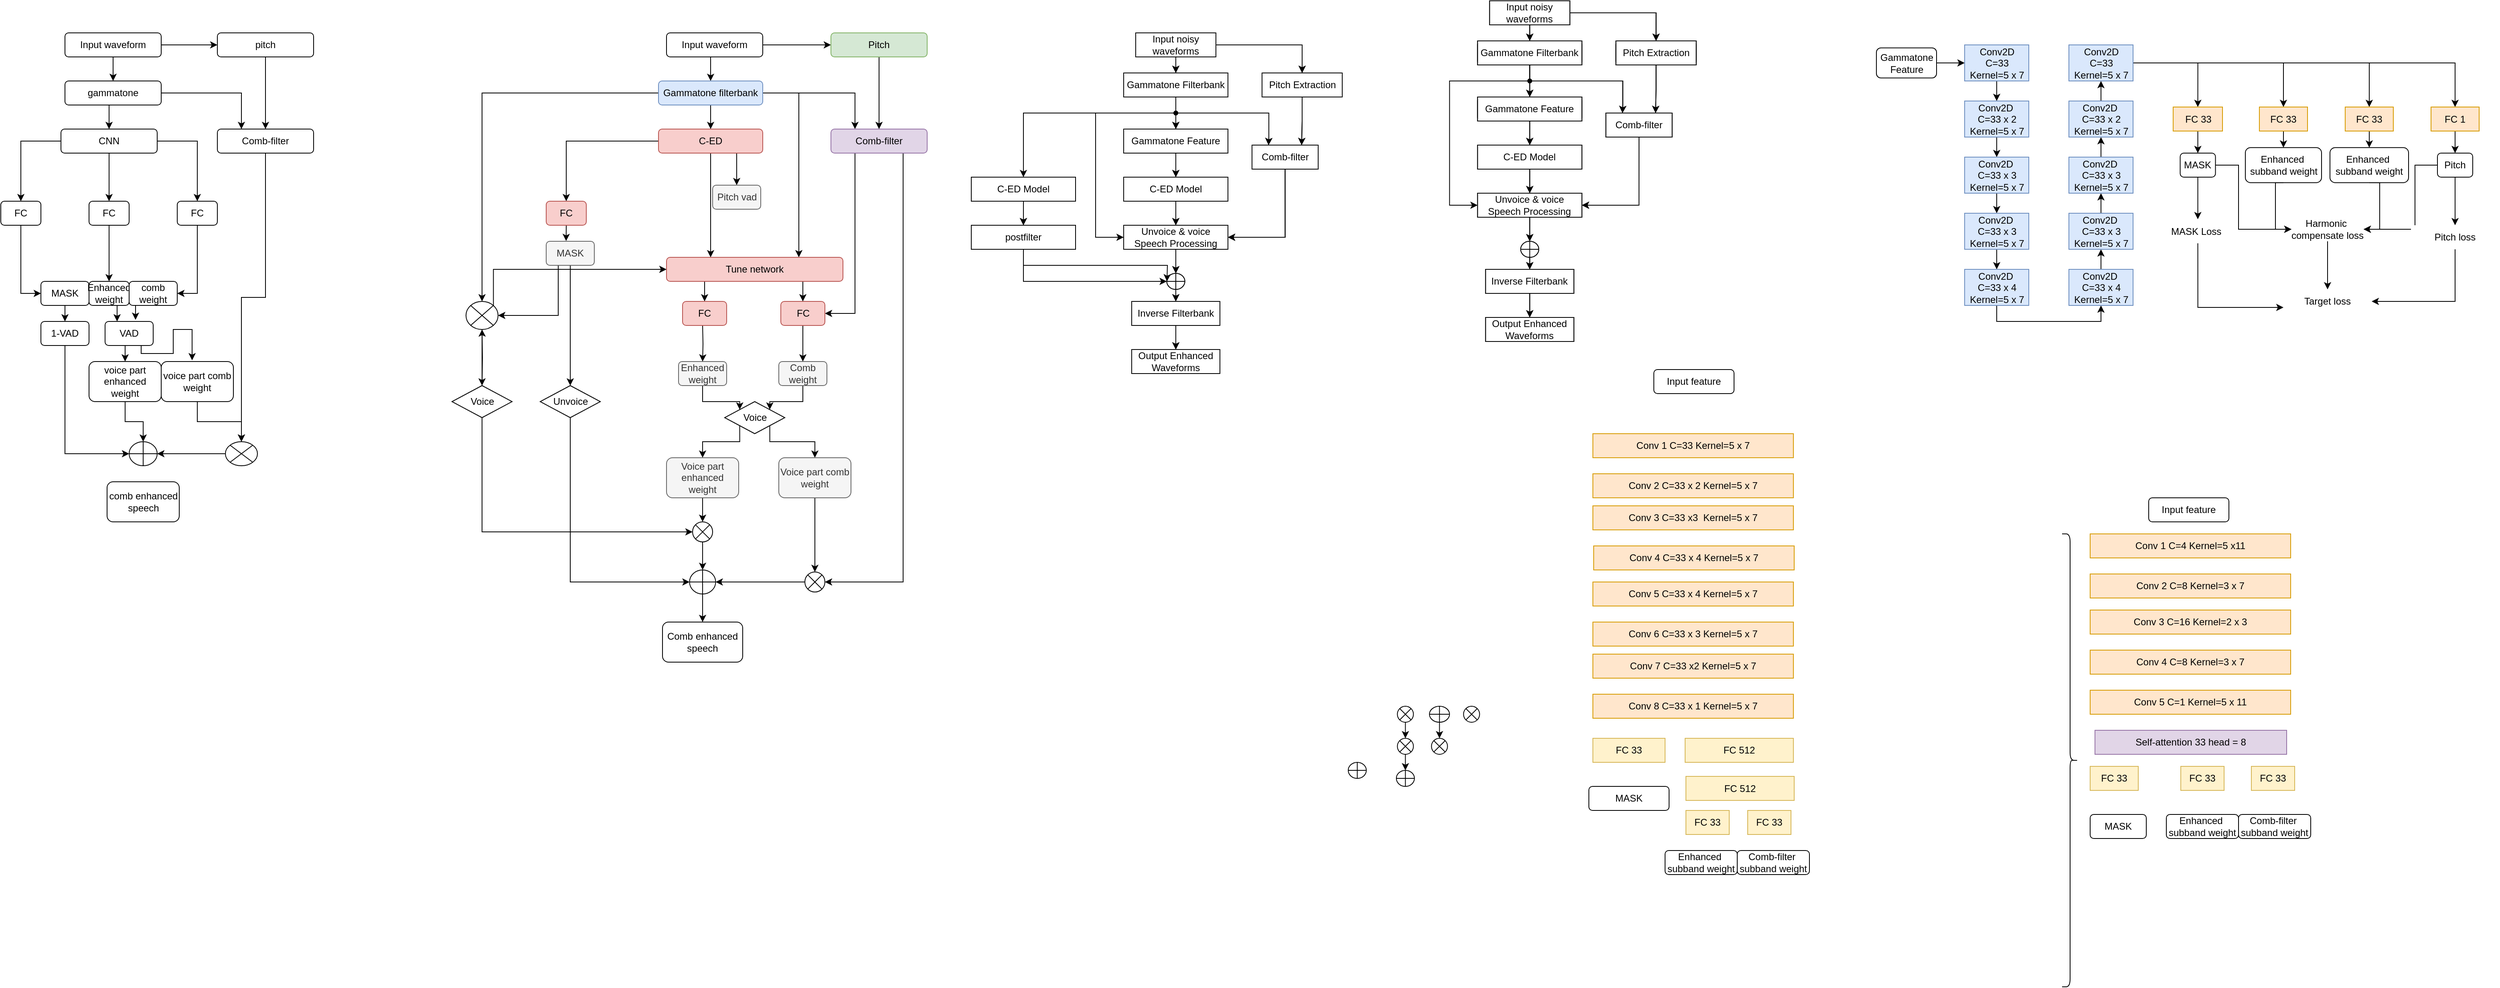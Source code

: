 <mxfile version="21.3.4" type="github">
  <diagram name="第 1 页" id="YcZ9tNFfG13hEdCVb2yW">
    <mxGraphModel dx="488" dy="270" grid="1" gridSize="10" guides="1" tooltips="1" connect="1" arrows="1" fold="1" page="1" pageScale="1" pageWidth="827" pageHeight="1169" math="0" shadow="0">
      <root>
        <mxCell id="0" />
        <mxCell id="1" parent="0" />
        <mxCell id="-a4pzXXfTV53J1_bk-B2-53" value="MASK Loss&amp;nbsp;" style="rounded=0;whiteSpace=wrap;html=1;strokeColor=none;" vertex="1" parent="1">
          <mxGeometry x="2854.25" y="282.5" width="110" height="30" as="geometry" />
        </mxCell>
        <mxCell id="FWSWAdMn078WY9diQnAr-37" style="edgeStyle=orthogonalEdgeStyle;rounded=0;orthogonalLoop=1;jettySize=auto;html=1;exitX=1;exitY=0.5;exitDx=0;exitDy=0;entryX=0;entryY=0.5;entryDx=0;entryDy=0;" parent="1" source="FWSWAdMn078WY9diQnAr-39" target="FWSWAdMn078WY9diQnAr-50" edge="1">
          <mxGeometry relative="1" as="geometry" />
        </mxCell>
        <mxCell id="FWSWAdMn078WY9diQnAr-38" style="edgeStyle=orthogonalEdgeStyle;rounded=0;orthogonalLoop=1;jettySize=auto;html=1;exitX=0.5;exitY=1;exitDx=0;exitDy=0;entryX=0.5;entryY=0;entryDx=0;entryDy=0;" parent="1" source="FWSWAdMn078WY9diQnAr-39" target="FWSWAdMn078WY9diQnAr-42" edge="1">
          <mxGeometry relative="1" as="geometry" />
        </mxCell>
        <mxCell id="FWSWAdMn078WY9diQnAr-39" value="Input waveform" style="rounded=1;whiteSpace=wrap;html=1;" parent="1" vertex="1">
          <mxGeometry x="250" y="50" width="120" height="30" as="geometry" />
        </mxCell>
        <mxCell id="FWSWAdMn078WY9diQnAr-40" style="edgeStyle=orthogonalEdgeStyle;rounded=0;orthogonalLoop=1;jettySize=auto;html=1;exitX=1;exitY=0.5;exitDx=0;exitDy=0;entryX=0.25;entryY=0;entryDx=0;entryDy=0;" parent="1" source="FWSWAdMn078WY9diQnAr-42" target="FWSWAdMn078WY9diQnAr-48" edge="1">
          <mxGeometry relative="1" as="geometry" />
        </mxCell>
        <mxCell id="FWSWAdMn078WY9diQnAr-41" style="edgeStyle=orthogonalEdgeStyle;rounded=0;orthogonalLoop=1;jettySize=auto;html=1;exitX=0.5;exitY=1;exitDx=0;exitDy=0;entryX=0.5;entryY=0;entryDx=0;entryDy=0;" parent="1" source="FWSWAdMn078WY9diQnAr-42" target="FWSWAdMn078WY9diQnAr-46" edge="1">
          <mxGeometry relative="1" as="geometry" />
        </mxCell>
        <mxCell id="FWSWAdMn078WY9diQnAr-42" value="gammatone" style="rounded=1;whiteSpace=wrap;html=1;" parent="1" vertex="1">
          <mxGeometry x="250" y="110" width="120" height="30" as="geometry" />
        </mxCell>
        <mxCell id="FWSWAdMn078WY9diQnAr-45" style="edgeStyle=orthogonalEdgeStyle;rounded=0;orthogonalLoop=1;jettySize=auto;html=1;exitX=0;exitY=0.5;exitDx=0;exitDy=0;" parent="1" source="FWSWAdMn078WY9diQnAr-46" target="FWSWAdMn078WY9diQnAr-70" edge="1">
          <mxGeometry relative="1" as="geometry" />
        </mxCell>
        <mxCell id="FWSWAdMn078WY9diQnAr-74" style="edgeStyle=orthogonalEdgeStyle;rounded=0;orthogonalLoop=1;jettySize=auto;html=1;exitX=0.5;exitY=1;exitDx=0;exitDy=0;entryX=0.5;entryY=0;entryDx=0;entryDy=0;" parent="1" source="FWSWAdMn078WY9diQnAr-46" target="FWSWAdMn078WY9diQnAr-73" edge="1">
          <mxGeometry relative="1" as="geometry" />
        </mxCell>
        <mxCell id="FWSWAdMn078WY9diQnAr-76" style="edgeStyle=orthogonalEdgeStyle;rounded=0;orthogonalLoop=1;jettySize=auto;html=1;exitX=1;exitY=0.5;exitDx=0;exitDy=0;entryX=0.5;entryY=0;entryDx=0;entryDy=0;" parent="1" source="FWSWAdMn078WY9diQnAr-46" target="FWSWAdMn078WY9diQnAr-72" edge="1">
          <mxGeometry relative="1" as="geometry" />
        </mxCell>
        <mxCell id="FWSWAdMn078WY9diQnAr-46" value="CNN" style="rounded=1;whiteSpace=wrap;html=1;" parent="1" vertex="1">
          <mxGeometry x="245" y="170" width="120" height="30" as="geometry" />
        </mxCell>
        <mxCell id="FWSWAdMn078WY9diQnAr-47" style="edgeStyle=orthogonalEdgeStyle;rounded=0;orthogonalLoop=1;jettySize=auto;html=1;exitX=0.5;exitY=1;exitDx=0;exitDy=0;entryX=0.5;entryY=0;entryDx=0;entryDy=0;entryPerimeter=0;" parent="1" source="FWSWAdMn078WY9diQnAr-48" target="FWSWAdMn078WY9diQnAr-69" edge="1">
          <mxGeometry relative="1" as="geometry">
            <mxPoint x="470" y="290" as="targetPoint" />
          </mxGeometry>
        </mxCell>
        <mxCell id="FWSWAdMn078WY9diQnAr-48" value="Comb-filter" style="rounded=1;whiteSpace=wrap;html=1;" parent="1" vertex="1">
          <mxGeometry x="440" y="170" width="120" height="30" as="geometry" />
        </mxCell>
        <mxCell id="FWSWAdMn078WY9diQnAr-49" style="edgeStyle=orthogonalEdgeStyle;rounded=0;orthogonalLoop=1;jettySize=auto;html=1;exitX=0.5;exitY=1;exitDx=0;exitDy=0;entryX=0.5;entryY=0;entryDx=0;entryDy=0;" parent="1" source="FWSWAdMn078WY9diQnAr-50" target="FWSWAdMn078WY9diQnAr-48" edge="1">
          <mxGeometry relative="1" as="geometry" />
        </mxCell>
        <mxCell id="FWSWAdMn078WY9diQnAr-50" value="pitch" style="rounded=1;whiteSpace=wrap;html=1;" parent="1" vertex="1">
          <mxGeometry x="440" y="50" width="120" height="30" as="geometry" />
        </mxCell>
        <mxCell id="FWSWAdMn078WY9diQnAr-51" style="edgeStyle=orthogonalEdgeStyle;rounded=0;orthogonalLoop=1;jettySize=auto;html=1;exitX=0.5;exitY=1;exitDx=0;exitDy=0;entryX=0.5;entryY=0;entryDx=0;entryDy=0;" parent="1" source="FWSWAdMn078WY9diQnAr-52" target="FWSWAdMn078WY9diQnAr-65" edge="1">
          <mxGeometry relative="1" as="geometry" />
        </mxCell>
        <mxCell id="FWSWAdMn078WY9diQnAr-52" value="MASK" style="rounded=1;whiteSpace=wrap;html=1;" parent="1" vertex="1">
          <mxGeometry x="220" y="360" width="60" height="30" as="geometry" />
        </mxCell>
        <mxCell id="FWSWAdMn078WY9diQnAr-53" style="edgeStyle=orthogonalEdgeStyle;rounded=0;orthogonalLoop=1;jettySize=auto;html=1;exitX=0.5;exitY=1;exitDx=0;exitDy=0;entryX=0.25;entryY=0;entryDx=0;entryDy=0;" parent="1" source="FWSWAdMn078WY9diQnAr-54" target="FWSWAdMn078WY9diQnAr-59" edge="1">
          <mxGeometry relative="1" as="geometry" />
        </mxCell>
        <mxCell id="FWSWAdMn078WY9diQnAr-54" value="Enhanced weight" style="rounded=1;whiteSpace=wrap;html=1;" parent="1" vertex="1">
          <mxGeometry x="280" y="360" width="50" height="30" as="geometry" />
        </mxCell>
        <mxCell id="FWSWAdMn078WY9diQnAr-55" style="edgeStyle=orthogonalEdgeStyle;rounded=0;orthogonalLoop=1;jettySize=auto;html=1;exitX=0.5;exitY=1;exitDx=0;exitDy=0;entryX=0.633;entryY=-0.067;entryDx=0;entryDy=0;entryPerimeter=0;" parent="1" source="FWSWAdMn078WY9diQnAr-56" target="FWSWAdMn078WY9diQnAr-59" edge="1">
          <mxGeometry relative="1" as="geometry" />
        </mxCell>
        <mxCell id="FWSWAdMn078WY9diQnAr-56" value="comb weight" style="rounded=1;whiteSpace=wrap;html=1;" parent="1" vertex="1">
          <mxGeometry x="330" y="360" width="60" height="30" as="geometry" />
        </mxCell>
        <mxCell id="FWSWAdMn078WY9diQnAr-57" style="edgeStyle=orthogonalEdgeStyle;rounded=0;orthogonalLoop=1;jettySize=auto;html=1;exitX=0.25;exitY=1;exitDx=0;exitDy=0;entryX=0.5;entryY=0;entryDx=0;entryDy=0;" parent="1" source="FWSWAdMn078WY9diQnAr-59" target="FWSWAdMn078WY9diQnAr-61" edge="1">
          <mxGeometry relative="1" as="geometry" />
        </mxCell>
        <mxCell id="FWSWAdMn078WY9diQnAr-58" style="edgeStyle=orthogonalEdgeStyle;rounded=0;orthogonalLoop=1;jettySize=auto;html=1;exitX=0.75;exitY=1;exitDx=0;exitDy=0;entryX=0.428;entryY=-0.03;entryDx=0;entryDy=0;entryPerimeter=0;" parent="1" source="FWSWAdMn078WY9diQnAr-59" target="FWSWAdMn078WY9diQnAr-63" edge="1">
          <mxGeometry relative="1" as="geometry">
            <mxPoint x="410" y="420" as="targetPoint" />
            <Array as="points">
              <mxPoint x="345" y="450" />
              <mxPoint x="385" y="450" />
              <mxPoint x="385" y="420" />
              <mxPoint x="409" y="420" />
            </Array>
          </mxGeometry>
        </mxCell>
        <mxCell id="FWSWAdMn078WY9diQnAr-59" value="VAD" style="rounded=1;whiteSpace=wrap;html=1;" parent="1" vertex="1">
          <mxGeometry x="300" y="410" width="60" height="30" as="geometry" />
        </mxCell>
        <mxCell id="FWSWAdMn078WY9diQnAr-60" style="edgeStyle=orthogonalEdgeStyle;rounded=0;orthogonalLoop=1;jettySize=auto;html=1;exitX=0.5;exitY=1;exitDx=0;exitDy=0;entryX=0.5;entryY=0;entryDx=0;entryDy=0;entryPerimeter=0;" parent="1" source="FWSWAdMn078WY9diQnAr-61" target="FWSWAdMn078WY9diQnAr-66" edge="1">
          <mxGeometry relative="1" as="geometry" />
        </mxCell>
        <mxCell id="FWSWAdMn078WY9diQnAr-61" value="voice part enhanced weight" style="rounded=1;whiteSpace=wrap;html=1;" parent="1" vertex="1">
          <mxGeometry x="280" y="460" width="90" height="50" as="geometry" />
        </mxCell>
        <mxCell id="FWSWAdMn078WY9diQnAr-62" style="edgeStyle=orthogonalEdgeStyle;rounded=0;orthogonalLoop=1;jettySize=auto;html=1;entryX=0.5;entryY=0;entryDx=0;entryDy=0;entryPerimeter=0;" parent="1" source="FWSWAdMn078WY9diQnAr-63" target="FWSWAdMn078WY9diQnAr-69" edge="1">
          <mxGeometry relative="1" as="geometry" />
        </mxCell>
        <mxCell id="FWSWAdMn078WY9diQnAr-63" value="voice part comb weight" style="rounded=1;whiteSpace=wrap;html=1;" parent="1" vertex="1">
          <mxGeometry x="370" y="460" width="90" height="50" as="geometry" />
        </mxCell>
        <mxCell id="FWSWAdMn078WY9diQnAr-64" style="edgeStyle=orthogonalEdgeStyle;rounded=0;orthogonalLoop=1;jettySize=auto;html=1;exitX=0.5;exitY=1;exitDx=0;exitDy=0;entryX=0;entryY=0.5;entryDx=0;entryDy=0;entryPerimeter=0;" parent="1" source="FWSWAdMn078WY9diQnAr-65" target="FWSWAdMn078WY9diQnAr-66" edge="1">
          <mxGeometry relative="1" as="geometry" />
        </mxCell>
        <mxCell id="FWSWAdMn078WY9diQnAr-65" value="1-VAD" style="rounded=1;whiteSpace=wrap;html=1;" parent="1" vertex="1">
          <mxGeometry x="220" y="410" width="60" height="30" as="geometry" />
        </mxCell>
        <mxCell id="FWSWAdMn078WY9diQnAr-66" value="" style="verticalLabelPosition=bottom;verticalAlign=top;html=1;shape=mxgraph.flowchart.summing_function;" parent="1" vertex="1">
          <mxGeometry x="330" y="560" width="35" height="30" as="geometry" />
        </mxCell>
        <mxCell id="FWSWAdMn078WY9diQnAr-67" value="comb enhanced speech" style="rounded=1;whiteSpace=wrap;html=1;" parent="1" vertex="1">
          <mxGeometry x="302.5" y="610" width="90" height="50" as="geometry" />
        </mxCell>
        <mxCell id="FWSWAdMn078WY9diQnAr-68" style="edgeStyle=orthogonalEdgeStyle;rounded=0;orthogonalLoop=1;jettySize=auto;html=1;exitX=0;exitY=0.5;exitDx=0;exitDy=0;exitPerimeter=0;entryX=1;entryY=0.5;entryDx=0;entryDy=0;entryPerimeter=0;" parent="1" source="FWSWAdMn078WY9diQnAr-69" target="FWSWAdMn078WY9diQnAr-66" edge="1">
          <mxGeometry relative="1" as="geometry" />
        </mxCell>
        <mxCell id="FWSWAdMn078WY9diQnAr-69" value="" style="verticalLabelPosition=bottom;verticalAlign=top;html=1;shape=mxgraph.flowchart.or;" parent="1" vertex="1">
          <mxGeometry x="450" y="560" width="40" height="30" as="geometry" />
        </mxCell>
        <mxCell id="FWSWAdMn078WY9diQnAr-71" style="edgeStyle=orthogonalEdgeStyle;rounded=0;orthogonalLoop=1;jettySize=auto;html=1;exitX=0.5;exitY=1;exitDx=0;exitDy=0;entryX=0;entryY=0.5;entryDx=0;entryDy=0;" parent="1" source="FWSWAdMn078WY9diQnAr-70" target="FWSWAdMn078WY9diQnAr-52" edge="1">
          <mxGeometry relative="1" as="geometry" />
        </mxCell>
        <mxCell id="FWSWAdMn078WY9diQnAr-70" value="FC" style="rounded=1;whiteSpace=wrap;html=1;" parent="1" vertex="1">
          <mxGeometry x="170" y="260" width="50" height="30" as="geometry" />
        </mxCell>
        <mxCell id="FWSWAdMn078WY9diQnAr-77" style="edgeStyle=orthogonalEdgeStyle;rounded=0;orthogonalLoop=1;jettySize=auto;html=1;exitX=0.5;exitY=1;exitDx=0;exitDy=0;entryX=1;entryY=0.5;entryDx=0;entryDy=0;" parent="1" source="FWSWAdMn078WY9diQnAr-72" target="FWSWAdMn078WY9diQnAr-56" edge="1">
          <mxGeometry relative="1" as="geometry" />
        </mxCell>
        <mxCell id="FWSWAdMn078WY9diQnAr-72" value="FC" style="rounded=1;whiteSpace=wrap;html=1;" parent="1" vertex="1">
          <mxGeometry x="390" y="260" width="50" height="30" as="geometry" />
        </mxCell>
        <mxCell id="FWSWAdMn078WY9diQnAr-75" style="edgeStyle=orthogonalEdgeStyle;rounded=0;orthogonalLoop=1;jettySize=auto;html=1;exitX=0.5;exitY=1;exitDx=0;exitDy=0;entryX=0.5;entryY=0;entryDx=0;entryDy=0;" parent="1" source="FWSWAdMn078WY9diQnAr-73" target="FWSWAdMn078WY9diQnAr-54" edge="1">
          <mxGeometry relative="1" as="geometry" />
        </mxCell>
        <mxCell id="FWSWAdMn078WY9diQnAr-73" value="FC" style="rounded=1;whiteSpace=wrap;html=1;" parent="1" vertex="1">
          <mxGeometry x="280" y="260" width="50" height="30" as="geometry" />
        </mxCell>
        <mxCell id="FWSWAdMn078WY9diQnAr-78" style="edgeStyle=orthogonalEdgeStyle;rounded=0;orthogonalLoop=1;jettySize=auto;html=1;entryX=0;entryY=0.5;entryDx=0;entryDy=0;" parent="1" source="FWSWAdMn078WY9diQnAr-80" target="FWSWAdMn078WY9diQnAr-91" edge="1">
          <mxGeometry relative="1" as="geometry">
            <mxPoint x="1130" y="65" as="sourcePoint" />
          </mxGeometry>
        </mxCell>
        <mxCell id="FWSWAdMn078WY9diQnAr-79" style="edgeStyle=orthogonalEdgeStyle;rounded=0;orthogonalLoop=1;jettySize=auto;html=1;exitX=0.5;exitY=1;exitDx=0;exitDy=0;entryX=0.5;entryY=0;entryDx=0;entryDy=0;" parent="1" source="FWSWAdMn078WY9diQnAr-80" target="FWSWAdMn078WY9diQnAr-83" edge="1">
          <mxGeometry relative="1" as="geometry" />
        </mxCell>
        <mxCell id="FWSWAdMn078WY9diQnAr-80" value="Input waveform" style="rounded=1;whiteSpace=wrap;html=1;" parent="1" vertex="1">
          <mxGeometry x="1000" y="50" width="120" height="30" as="geometry" />
        </mxCell>
        <mxCell id="FWSWAdMn078WY9diQnAr-81" style="edgeStyle=orthogonalEdgeStyle;rounded=0;orthogonalLoop=1;jettySize=auto;html=1;exitX=1;exitY=0.5;exitDx=0;exitDy=0;entryX=0.25;entryY=0;entryDx=0;entryDy=0;" parent="1" source="FWSWAdMn078WY9diQnAr-83" target="FWSWAdMn078WY9diQnAr-89" edge="1">
          <mxGeometry relative="1" as="geometry">
            <mxPoint x="1130" y="125" as="sourcePoint" />
          </mxGeometry>
        </mxCell>
        <mxCell id="FWSWAdMn078WY9diQnAr-82" style="edgeStyle=orthogonalEdgeStyle;rounded=0;orthogonalLoop=1;jettySize=auto;html=1;exitX=0.5;exitY=1;exitDx=0;exitDy=0;entryX=0.5;entryY=0;entryDx=0;entryDy=0;" parent="1" source="FWSWAdMn078WY9diQnAr-83" target="FWSWAdMn078WY9diQnAr-87" edge="1">
          <mxGeometry relative="1" as="geometry" />
        </mxCell>
        <mxCell id="FWSWAdMn078WY9diQnAr-121" style="edgeStyle=orthogonalEdgeStyle;rounded=0;orthogonalLoop=1;jettySize=auto;html=1;exitX=0;exitY=0.5;exitDx=0;exitDy=0;" parent="1" source="FWSWAdMn078WY9diQnAr-83" target="FWSWAdMn078WY9diQnAr-122" edge="1">
          <mxGeometry relative="1" as="geometry">
            <mxPoint x="770" y="380" as="targetPoint" />
            <mxPoint x="940" y="125.0" as="sourcePoint" />
          </mxGeometry>
        </mxCell>
        <mxCell id="9F7zg2LPs_FKhJ8CgDbR-6" style="edgeStyle=orthogonalEdgeStyle;rounded=0;orthogonalLoop=1;jettySize=auto;html=1;exitX=1;exitY=0.5;exitDx=0;exitDy=0;entryX=0.75;entryY=0;entryDx=0;entryDy=0;" parent="1" source="FWSWAdMn078WY9diQnAr-83" target="FWSWAdMn078WY9diQnAr-117" edge="1">
          <mxGeometry relative="1" as="geometry" />
        </mxCell>
        <mxCell id="FWSWAdMn078WY9diQnAr-83" value="Gammatone&amp;nbsp;filterbank" style="rounded=1;whiteSpace=wrap;html=1;fillColor=#dae8fc;strokeColor=#6c8ebf;" parent="1" vertex="1">
          <mxGeometry x="990" y="110" width="130" height="30" as="geometry" />
        </mxCell>
        <mxCell id="FWSWAdMn078WY9diQnAr-84" style="edgeStyle=orthogonalEdgeStyle;rounded=0;orthogonalLoop=1;jettySize=auto;html=1;exitX=0;exitY=0.5;exitDx=0;exitDy=0;" parent="1" source="FWSWAdMn078WY9diQnAr-87" target="FWSWAdMn078WY9diQnAr-112" edge="1">
          <mxGeometry relative="1" as="geometry">
            <mxPoint x="940" y="185.0" as="sourcePoint" />
          </mxGeometry>
        </mxCell>
        <mxCell id="9F7zg2LPs_FKhJ8CgDbR-5" style="edgeStyle=orthogonalEdgeStyle;rounded=0;orthogonalLoop=1;jettySize=auto;html=1;exitX=0.5;exitY=1;exitDx=0;exitDy=0;entryX=0.25;entryY=0;entryDx=0;entryDy=0;" parent="1" source="FWSWAdMn078WY9diQnAr-87" target="FWSWAdMn078WY9diQnAr-117" edge="1">
          <mxGeometry relative="1" as="geometry" />
        </mxCell>
        <mxCell id="UX29P3oKj1OE5sTIJp3y-14" style="edgeStyle=orthogonalEdgeStyle;rounded=0;orthogonalLoop=1;jettySize=auto;html=1;exitX=0.75;exitY=1;exitDx=0;exitDy=0;entryX=0.5;entryY=0;entryDx=0;entryDy=0;" parent="1" source="FWSWAdMn078WY9diQnAr-87" target="UX29P3oKj1OE5sTIJp3y-13" edge="1">
          <mxGeometry relative="1" as="geometry" />
        </mxCell>
        <mxCell id="FWSWAdMn078WY9diQnAr-87" value="C-ED" style="rounded=1;whiteSpace=wrap;html=1;fillColor=#f8cecc;strokeColor=#b85450;" parent="1" vertex="1">
          <mxGeometry x="990" y="170" width="130" height="30" as="geometry" />
        </mxCell>
        <mxCell id="FWSWAdMn078WY9diQnAr-125" style="edgeStyle=orthogonalEdgeStyle;rounded=0;orthogonalLoop=1;jettySize=auto;html=1;exitX=0.25;exitY=1;exitDx=0;exitDy=0;entryX=1;entryY=0.5;entryDx=0;entryDy=0;" parent="1" source="FWSWAdMn078WY9diQnAr-89" target="FWSWAdMn078WY9diQnAr-114" edge="1">
          <mxGeometry relative="1" as="geometry">
            <mxPoint x="1215" y="345" as="targetPoint" />
          </mxGeometry>
        </mxCell>
        <mxCell id="Yx6_UzZLDP-AOb3_DWJ8-1" style="edgeStyle=orthogonalEdgeStyle;rounded=0;orthogonalLoop=1;jettySize=auto;html=1;exitX=0.75;exitY=1;exitDx=0;exitDy=0;entryX=1;entryY=0.5;entryDx=0;entryDy=0;entryPerimeter=0;" parent="1" source="FWSWAdMn078WY9diQnAr-89" target="FWSWAdMn078WY9diQnAr-110" edge="1">
          <mxGeometry relative="1" as="geometry" />
        </mxCell>
        <mxCell id="FWSWAdMn078WY9diQnAr-89" value="Comb-filter" style="rounded=1;whiteSpace=wrap;html=1;fillColor=#e1d5e7;strokeColor=#9673a6;" parent="1" vertex="1">
          <mxGeometry x="1205" y="170" width="120" height="30" as="geometry" />
        </mxCell>
        <mxCell id="FWSWAdMn078WY9diQnAr-90" style="edgeStyle=orthogonalEdgeStyle;rounded=0;orthogonalLoop=1;jettySize=auto;html=1;exitX=0.5;exitY=1;exitDx=0;exitDy=0;entryX=0.5;entryY=0;entryDx=0;entryDy=0;" parent="1" source="FWSWAdMn078WY9diQnAr-91" target="FWSWAdMn078WY9diQnAr-89" edge="1">
          <mxGeometry relative="1" as="geometry" />
        </mxCell>
        <mxCell id="FWSWAdMn078WY9diQnAr-91" value="Pitch" style="rounded=1;whiteSpace=wrap;html=1;fillColor=#d5e8d4;strokeColor=#82b366;" parent="1" vertex="1">
          <mxGeometry x="1205" y="50" width="120" height="30" as="geometry" />
        </mxCell>
        <mxCell id="FWSWAdMn078WY9diQnAr-92" style="edgeStyle=orthogonalEdgeStyle;rounded=0;orthogonalLoop=1;jettySize=auto;html=1;exitX=0.5;exitY=1;exitDx=0;exitDy=0;" parent="1" source="FWSWAdMn078WY9diQnAr-93" edge="1">
          <mxGeometry relative="1" as="geometry">
            <mxPoint x="880" y="490" as="targetPoint" />
          </mxGeometry>
        </mxCell>
        <mxCell id="o0JZrMMf9igl_m0MzqBj-6" style="edgeStyle=orthogonalEdgeStyle;rounded=0;orthogonalLoop=1;jettySize=auto;html=1;exitX=0.25;exitY=1;exitDx=0;exitDy=0;entryX=1;entryY=0.5;entryDx=0;entryDy=0;entryPerimeter=0;" parent="1" source="FWSWAdMn078WY9diQnAr-93" target="FWSWAdMn078WY9diQnAr-122" edge="1">
          <mxGeometry relative="1" as="geometry" />
        </mxCell>
        <mxCell id="FWSWAdMn078WY9diQnAr-93" value="MASK" style="rounded=1;whiteSpace=wrap;html=1;fillColor=#f5f5f5;fontColor=#333333;strokeColor=#666666;" parent="1" vertex="1">
          <mxGeometry x="850" y="310" width="60" height="30" as="geometry" />
        </mxCell>
        <mxCell id="9F7zg2LPs_FKhJ8CgDbR-1" style="edgeStyle=orthogonalEdgeStyle;rounded=0;orthogonalLoop=1;jettySize=auto;html=1;exitX=0.5;exitY=1;exitDx=0;exitDy=0;entryX=0;entryY=0;entryDx=0;entryDy=0;" parent="1" source="FWSWAdMn078WY9diQnAr-95" target="jqPFj8a1eyETLGTox8s4-5" edge="1">
          <mxGeometry relative="1" as="geometry">
            <mxPoint x="1080.0" y="525" as="targetPoint" />
          </mxGeometry>
        </mxCell>
        <mxCell id="FWSWAdMn078WY9diQnAr-95" value="Enhanced weight" style="rounded=1;whiteSpace=wrap;html=1;fillColor=#f5f5f5;fontColor=#333333;strokeColor=#666666;" parent="1" vertex="1">
          <mxGeometry x="1015" y="460" width="60" height="30" as="geometry" />
        </mxCell>
        <mxCell id="9F7zg2LPs_FKhJ8CgDbR-2" style="edgeStyle=orthogonalEdgeStyle;rounded=0;orthogonalLoop=1;jettySize=auto;html=1;exitX=0.5;exitY=1;exitDx=0;exitDy=0;entryX=1;entryY=0;entryDx=0;entryDy=0;" parent="1" source="FWSWAdMn078WY9diQnAr-97" target="jqPFj8a1eyETLGTox8s4-5" edge="1">
          <mxGeometry relative="1" as="geometry">
            <mxPoint x="1140" y="525" as="targetPoint" />
          </mxGeometry>
        </mxCell>
        <mxCell id="FWSWAdMn078WY9diQnAr-97" value="Comb weight" style="rounded=1;whiteSpace=wrap;html=1;fillColor=#f5f5f5;fontColor=#333333;strokeColor=#666666;" parent="1" vertex="1">
          <mxGeometry x="1140" y="460" width="60" height="30" as="geometry" />
        </mxCell>
        <mxCell id="9F7zg2LPs_FKhJ8CgDbR-3" style="edgeStyle=orthogonalEdgeStyle;rounded=0;orthogonalLoop=1;jettySize=auto;html=1;exitX=1;exitY=1;exitDx=0;exitDy=0;entryX=0.5;entryY=0;entryDx=0;entryDy=0;" parent="1" source="jqPFj8a1eyETLGTox8s4-5" target="FWSWAdMn078WY9diQnAr-104" edge="1">
          <mxGeometry relative="1" as="geometry">
            <mxPoint x="1125" y="540" as="sourcePoint" />
            <Array as="points">
              <mxPoint x="1129" y="560" />
              <mxPoint x="1185" y="560" />
            </Array>
          </mxGeometry>
        </mxCell>
        <mxCell id="9F7zg2LPs_FKhJ8CgDbR-4" style="edgeStyle=orthogonalEdgeStyle;rounded=0;orthogonalLoop=1;jettySize=auto;html=1;exitX=0;exitY=1;exitDx=0;exitDy=0;entryX=0.5;entryY=0;entryDx=0;entryDy=0;" parent="1" source="jqPFj8a1eyETLGTox8s4-5" target="FWSWAdMn078WY9diQnAr-102" edge="1">
          <mxGeometry relative="1" as="geometry">
            <mxPoint x="1095" y="540" as="sourcePoint" />
            <Array as="points">
              <mxPoint x="1091" y="560" />
              <mxPoint x="1045" y="560" />
            </Array>
          </mxGeometry>
        </mxCell>
        <mxCell id="UX29P3oKj1OE5sTIJp3y-6" style="edgeStyle=orthogonalEdgeStyle;rounded=0;orthogonalLoop=1;jettySize=auto;html=1;exitX=0.5;exitY=1;exitDx=0;exitDy=0;entryX=0.5;entryY=0;entryDx=0;entryDy=0;entryPerimeter=0;" parent="1" source="FWSWAdMn078WY9diQnAr-102" target="UX29P3oKj1OE5sTIJp3y-1" edge="1">
          <mxGeometry relative="1" as="geometry" />
        </mxCell>
        <mxCell id="FWSWAdMn078WY9diQnAr-102" value="Voice part enhanced weight" style="rounded=1;whiteSpace=wrap;html=1;fillColor=#f5f5f5;fontColor=#333333;strokeColor=#666666;" parent="1" vertex="1">
          <mxGeometry x="1000" y="580" width="90" height="50" as="geometry" />
        </mxCell>
        <mxCell id="FWSWAdMn078WY9diQnAr-103" style="edgeStyle=orthogonalEdgeStyle;rounded=0;orthogonalLoop=1;jettySize=auto;html=1;entryX=0.5;entryY=0;entryDx=0;entryDy=0;entryPerimeter=0;" parent="1" source="FWSWAdMn078WY9diQnAr-104" target="FWSWAdMn078WY9diQnAr-110" edge="1">
          <mxGeometry relative="1" as="geometry" />
        </mxCell>
        <mxCell id="FWSWAdMn078WY9diQnAr-104" value="Voice part comb weight" style="rounded=1;whiteSpace=wrap;html=1;fillColor=#f5f5f5;fontColor=#333333;strokeColor=#666666;" parent="1" vertex="1">
          <mxGeometry x="1140" y="580" width="90" height="50" as="geometry" />
        </mxCell>
        <mxCell id="FWSWAdMn078WY9diQnAr-105" style="edgeStyle=orthogonalEdgeStyle;rounded=0;orthogonalLoop=1;jettySize=auto;html=1;exitX=0.5;exitY=1;exitDx=0;exitDy=0;entryX=0;entryY=0.5;entryDx=0;entryDy=0;entryPerimeter=0;" parent="1" source="jqPFj8a1eyETLGTox8s4-4" target="FWSWAdMn078WY9diQnAr-107" edge="1">
          <mxGeometry relative="1" as="geometry">
            <mxPoint x="880" y="520" as="sourcePoint" />
          </mxGeometry>
        </mxCell>
        <mxCell id="UX29P3oKj1OE5sTIJp3y-9" style="edgeStyle=orthogonalEdgeStyle;rounded=0;orthogonalLoop=1;jettySize=auto;html=1;exitX=0.5;exitY=1;exitDx=0;exitDy=0;exitPerimeter=0;entryX=0.5;entryY=0;entryDx=0;entryDy=0;" parent="1" source="FWSWAdMn078WY9diQnAr-107" target="FWSWAdMn078WY9diQnAr-108" edge="1">
          <mxGeometry relative="1" as="geometry" />
        </mxCell>
        <mxCell id="FWSWAdMn078WY9diQnAr-107" value="" style="verticalLabelPosition=bottom;verticalAlign=top;html=1;shape=mxgraph.flowchart.summing_function;" parent="1" vertex="1">
          <mxGeometry x="1028.75" y="720" width="32.5" height="30" as="geometry" />
        </mxCell>
        <mxCell id="FWSWAdMn078WY9diQnAr-108" value="Comb enhanced speech" style="rounded=1;whiteSpace=wrap;html=1;" parent="1" vertex="1">
          <mxGeometry x="995" y="785" width="100" height="50" as="geometry" />
        </mxCell>
        <mxCell id="FWSWAdMn078WY9diQnAr-109" style="edgeStyle=orthogonalEdgeStyle;rounded=0;orthogonalLoop=1;jettySize=auto;html=1;exitX=0;exitY=0.5;exitDx=0;exitDy=0;exitPerimeter=0;entryX=1;entryY=0.5;entryDx=0;entryDy=0;entryPerimeter=0;" parent="1" source="FWSWAdMn078WY9diQnAr-110" target="FWSWAdMn078WY9diQnAr-107" edge="1">
          <mxGeometry relative="1" as="geometry" />
        </mxCell>
        <mxCell id="FWSWAdMn078WY9diQnAr-110" value="" style="verticalLabelPosition=bottom;verticalAlign=top;html=1;shape=mxgraph.flowchart.or;" parent="1" vertex="1">
          <mxGeometry x="1172.5" y="722.5" width="25" height="25" as="geometry" />
        </mxCell>
        <mxCell id="o0JZrMMf9igl_m0MzqBj-5" style="edgeStyle=orthogonalEdgeStyle;rounded=0;orthogonalLoop=1;jettySize=auto;html=1;exitX=0.5;exitY=1;exitDx=0;exitDy=0;entryX=0.414;entryY=-0.011;entryDx=0;entryDy=0;entryPerimeter=0;" parent="1" source="FWSWAdMn078WY9diQnAr-112" target="FWSWAdMn078WY9diQnAr-93" edge="1">
          <mxGeometry relative="1" as="geometry" />
        </mxCell>
        <mxCell id="FWSWAdMn078WY9diQnAr-112" value="FC" style="rounded=1;whiteSpace=wrap;html=1;fillColor=#f8cecc;strokeColor=#b85450;" parent="1" vertex="1">
          <mxGeometry x="850" y="260" width="50" height="30" as="geometry" />
        </mxCell>
        <mxCell id="o0JZrMMf9igl_m0MzqBj-2" style="edgeStyle=orthogonalEdgeStyle;rounded=0;orthogonalLoop=1;jettySize=auto;html=1;exitX=0.5;exitY=1;exitDx=0;exitDy=0;" parent="1" source="FWSWAdMn078WY9diQnAr-114" target="FWSWAdMn078WY9diQnAr-97" edge="1">
          <mxGeometry relative="1" as="geometry" />
        </mxCell>
        <mxCell id="FWSWAdMn078WY9diQnAr-114" value="FC" style="rounded=1;whiteSpace=wrap;html=1;fillColor=#f8cecc;strokeColor=#b85450;" parent="1" vertex="1">
          <mxGeometry x="1142.5" y="385" width="55" height="30" as="geometry" />
        </mxCell>
        <mxCell id="FWSWAdMn078WY9diQnAr-115" style="edgeStyle=orthogonalEdgeStyle;rounded=0;orthogonalLoop=1;jettySize=auto;html=1;exitX=0.5;exitY=1;exitDx=0;exitDy=0;entryX=0.5;entryY=0;entryDx=0;entryDy=0;" parent="1" target="FWSWAdMn078WY9diQnAr-95" edge="1">
          <mxGeometry relative="1" as="geometry">
            <mxPoint x="1045" y="415" as="sourcePoint" />
          </mxGeometry>
        </mxCell>
        <mxCell id="Yx6_UzZLDP-AOb3_DWJ8-3" style="edgeStyle=orthogonalEdgeStyle;rounded=0;orthogonalLoop=1;jettySize=auto;html=1;exitX=0.75;exitY=1;exitDx=0;exitDy=0;entryX=0.5;entryY=0;entryDx=0;entryDy=0;" parent="1" source="FWSWAdMn078WY9diQnAr-117" target="FWSWAdMn078WY9diQnAr-114" edge="1">
          <mxGeometry relative="1" as="geometry" />
        </mxCell>
        <mxCell id="Yx6_UzZLDP-AOb3_DWJ8-4" style="edgeStyle=orthogonalEdgeStyle;rounded=0;orthogonalLoop=1;jettySize=auto;html=1;exitX=0.25;exitY=1;exitDx=0;exitDy=0;entryX=0.5;entryY=0;entryDx=0;entryDy=0;" parent="1" source="FWSWAdMn078WY9diQnAr-117" target="Yx6_UzZLDP-AOb3_DWJ8-5" edge="1">
          <mxGeometry relative="1" as="geometry">
            <mxPoint x="1045" y="385" as="targetPoint" />
          </mxGeometry>
        </mxCell>
        <mxCell id="FWSWAdMn078WY9diQnAr-117" value="Tune&amp;nbsp;network" style="rounded=1;whiteSpace=wrap;html=1;fillColor=#f8cecc;strokeColor=#b85450;" parent="1" vertex="1">
          <mxGeometry x="1000" y="330" width="220" height="30" as="geometry" />
        </mxCell>
        <mxCell id="FWSWAdMn078WY9diQnAr-124" style="edgeStyle=orthogonalEdgeStyle;rounded=0;orthogonalLoop=1;jettySize=auto;html=1;exitX=0.855;exitY=0.145;exitDx=0;exitDy=0;exitPerimeter=0;entryX=0;entryY=0.5;entryDx=0;entryDy=0;" parent="1" source="FWSWAdMn078WY9diQnAr-122" target="FWSWAdMn078WY9diQnAr-117" edge="1">
          <mxGeometry relative="1" as="geometry">
            <Array as="points">
              <mxPoint x="784" y="345" />
            </Array>
            <mxPoint x="950" y="345" as="targetPoint" />
          </mxGeometry>
        </mxCell>
        <mxCell id="UX29P3oKj1OE5sTIJp3y-7" style="edgeStyle=orthogonalEdgeStyle;rounded=0;orthogonalLoop=1;jettySize=auto;html=1;exitX=0.5;exitY=1;exitDx=0;exitDy=0;entryX=0;entryY=0.5;entryDx=0;entryDy=0;entryPerimeter=0;" parent="1" source="jqPFj8a1eyETLGTox8s4-1" target="UX29P3oKj1OE5sTIJp3y-1" edge="1">
          <mxGeometry relative="1" as="geometry">
            <mxPoint x="770.333" y="450" as="targetPoint" />
            <mxPoint x="770" y="520" as="sourcePoint" />
          </mxGeometry>
        </mxCell>
        <mxCell id="UX29P3oKj1OE5sTIJp3y-12" style="edgeStyle=orthogonalEdgeStyle;rounded=0;orthogonalLoop=1;jettySize=auto;html=1;exitX=0.5;exitY=1;exitDx=0;exitDy=0;exitPerimeter=0;" parent="1" source="FWSWAdMn078WY9diQnAr-122" edge="1">
          <mxGeometry relative="1" as="geometry">
            <mxPoint x="770" y="490" as="targetPoint" />
          </mxGeometry>
        </mxCell>
        <mxCell id="FWSWAdMn078WY9diQnAr-122" value="" style="verticalLabelPosition=bottom;verticalAlign=top;html=1;shape=mxgraph.flowchart.or;" parent="1" vertex="1">
          <mxGeometry x="750" y="385" width="40" height="35" as="geometry" />
        </mxCell>
        <mxCell id="Yx6_UzZLDP-AOb3_DWJ8-5" value="FC" style="rounded=1;whiteSpace=wrap;html=1;fillColor=#f8cecc;strokeColor=#b85450;" parent="1" vertex="1">
          <mxGeometry x="1020" y="385" width="55" height="30" as="geometry" />
        </mxCell>
        <mxCell id="UX29P3oKj1OE5sTIJp3y-8" style="edgeStyle=orthogonalEdgeStyle;rounded=0;orthogonalLoop=1;jettySize=auto;html=1;exitX=0.5;exitY=1;exitDx=0;exitDy=0;exitPerimeter=0;entryX=0.5;entryY=0;entryDx=0;entryDy=0;entryPerimeter=0;" parent="1" source="UX29P3oKj1OE5sTIJp3y-1" target="FWSWAdMn078WY9diQnAr-107" edge="1">
          <mxGeometry relative="1" as="geometry" />
        </mxCell>
        <mxCell id="UX29P3oKj1OE5sTIJp3y-1" value="" style="verticalLabelPosition=bottom;verticalAlign=top;html=1;shape=mxgraph.flowchart.or;" parent="1" vertex="1">
          <mxGeometry x="1032.5" y="660" width="25" height="25" as="geometry" />
        </mxCell>
        <mxCell id="UX29P3oKj1OE5sTIJp3y-13" value="Pitch&amp;nbsp;vad" style="rounded=1;whiteSpace=wrap;html=1;fillColor=#f5f5f5;fontColor=#333333;strokeColor=#666666;" parent="1" vertex="1">
          <mxGeometry x="1057.5" y="240" width="60" height="30" as="geometry" />
        </mxCell>
        <mxCell id="jqPFj8a1eyETLGTox8s4-2" value="" style="edgeStyle=orthogonalEdgeStyle;rounded=0;orthogonalLoop=1;jettySize=auto;html=1;" parent="1" target="FWSWAdMn078WY9diQnAr-122" edge="1">
          <mxGeometry relative="1" as="geometry">
            <mxPoint x="770" y="490" as="sourcePoint" />
          </mxGeometry>
        </mxCell>
        <mxCell id="jqPFj8a1eyETLGTox8s4-1" value="Voice" style="rhombus;whiteSpace=wrap;html=1;" parent="1" vertex="1">
          <mxGeometry x="732.5" y="490" width="75" height="40" as="geometry" />
        </mxCell>
        <mxCell id="jqPFj8a1eyETLGTox8s4-4" value="Unvoice" style="rhombus;whiteSpace=wrap;html=1;" parent="1" vertex="1">
          <mxGeometry x="842.5" y="490" width="75" height="40" as="geometry" />
        </mxCell>
        <mxCell id="jqPFj8a1eyETLGTox8s4-5" value="Voice" style="rhombus;whiteSpace=wrap;html=1;" parent="1" vertex="1">
          <mxGeometry x="1072.5" y="510" width="75" height="40" as="geometry" />
        </mxCell>
        <mxCell id="d1ff9vtjmLgKBxlHFrDv-11" style="edgeStyle=orthogonalEdgeStyle;rounded=0;orthogonalLoop=1;jettySize=auto;html=1;exitX=0.5;exitY=1;exitDx=0;exitDy=0;entryX=0.5;entryY=0;entryDx=0;entryDy=0;" parent="1" source="Z86Ds3hcCxGVPMcqKvMC-1" target="Z86Ds3hcCxGVPMcqKvMC-3" edge="1">
          <mxGeometry relative="1" as="geometry" />
        </mxCell>
        <mxCell id="d1ff9vtjmLgKBxlHFrDv-66" style="edgeStyle=orthogonalEdgeStyle;rounded=0;orthogonalLoop=1;jettySize=auto;html=1;exitX=1;exitY=0.5;exitDx=0;exitDy=0;entryX=0.5;entryY=0;entryDx=0;entryDy=0;" parent="1" source="Z86Ds3hcCxGVPMcqKvMC-1" target="Z86Ds3hcCxGVPMcqKvMC-2" edge="1">
          <mxGeometry relative="1" as="geometry" />
        </mxCell>
        <mxCell id="Z86Ds3hcCxGVPMcqKvMC-1" value="Input noisy waveforms" style="rounded=0;whiteSpace=wrap;html=1;" parent="1" vertex="1">
          <mxGeometry x="1585" y="50" width="100" height="30" as="geometry" />
        </mxCell>
        <mxCell id="d1ff9vtjmLgKBxlHFrDv-22" style="edgeStyle=orthogonalEdgeStyle;rounded=0;orthogonalLoop=1;jettySize=auto;html=1;exitX=0.5;exitY=1;exitDx=0;exitDy=0;entryX=0.75;entryY=0;entryDx=0;entryDy=0;" parent="1" source="Z86Ds3hcCxGVPMcqKvMC-2" target="Z86Ds3hcCxGVPMcqKvMC-4" edge="1">
          <mxGeometry relative="1" as="geometry">
            <mxPoint x="1767.5" y="190" as="targetPoint" />
          </mxGeometry>
        </mxCell>
        <mxCell id="Z86Ds3hcCxGVPMcqKvMC-2" value="Pitch&amp;nbsp;extraction" style="rounded=1;whiteSpace=wrap;html=1;" parent="1" vertex="1">
          <mxGeometry x="1742.5" y="100" width="100" height="30" as="geometry" />
        </mxCell>
        <mxCell id="d1ff9vtjmLgKBxlHFrDv-12" style="edgeStyle=orthogonalEdgeStyle;rounded=0;orthogonalLoop=1;jettySize=auto;html=1;exitDx=0;exitDy=0;entryX=0.5;entryY=0;entryDx=0;entryDy=0;" parent="1" source="d1ff9vtjmLgKBxlHFrDv-44" target="d1ff9vtjmLgKBxlHFrDv-1" edge="1">
          <mxGeometry relative="1" as="geometry" />
        </mxCell>
        <mxCell id="d1ff9vtjmLgKBxlHFrDv-21" style="edgeStyle=orthogonalEdgeStyle;rounded=0;orthogonalLoop=1;jettySize=auto;html=1;exitX=0.5;exitY=1;exitDx=0;exitDy=0;entryX=0.25;entryY=0;entryDx=0;entryDy=0;" parent="1" source="Z86Ds3hcCxGVPMcqKvMC-3" target="Z86Ds3hcCxGVPMcqKvMC-4" edge="1">
          <mxGeometry relative="1" as="geometry">
            <mxPoint x="1780" y="180" as="targetPoint" />
            <Array as="points">
              <mxPoint x="1635" y="150" />
              <mxPoint x="1751" y="150" />
              <mxPoint x="1751" y="180" />
            </Array>
          </mxGeometry>
        </mxCell>
        <mxCell id="Z86Ds3hcCxGVPMcqKvMC-3" value="Gammatone&amp;nbsp;Filterbank" style="rounded=1;whiteSpace=wrap;html=1;" parent="1" vertex="1">
          <mxGeometry x="1570" y="100" width="130" height="30" as="geometry" />
        </mxCell>
        <mxCell id="d1ff9vtjmLgKBxlHFrDv-109" style="edgeStyle=orthogonalEdgeStyle;rounded=0;orthogonalLoop=1;jettySize=auto;html=1;exitX=0.5;exitY=1;exitDx=0;exitDy=0;entryX=1;entryY=0.5;entryDx=0;entryDy=0;" parent="1" source="Z86Ds3hcCxGVPMcqKvMC-4" target="d1ff9vtjmLgKBxlHFrDv-89" edge="1">
          <mxGeometry relative="1" as="geometry" />
        </mxCell>
        <mxCell id="Z86Ds3hcCxGVPMcqKvMC-4" value="Comb-filter" style="rounded=0;whiteSpace=wrap;html=1;" parent="1" vertex="1">
          <mxGeometry x="1730" y="190" width="82.5" height="30" as="geometry" />
        </mxCell>
        <mxCell id="Z86Ds3hcCxGVPMcqKvMC-7" value="Conv 1&amp;nbsp;C=33 Kernel=5 x 7" style="rounded=0;whiteSpace=wrap;html=1;fillColor=#ffe6cc;strokeColor=#d79b00;" parent="1" vertex="1">
          <mxGeometry x="2155" y="550" width="250" height="30" as="geometry" />
        </mxCell>
        <mxCell id="Z86Ds3hcCxGVPMcqKvMC-8" value="Conv 2 C=33 x 2 Kernel=5 x 7" style="rounded=0;whiteSpace=wrap;html=1;fillColor=#ffe6cc;strokeColor=#d79b00;" parent="1" vertex="1">
          <mxGeometry x="2155" y="600" width="250" height="30" as="geometry" />
        </mxCell>
        <mxCell id="Z86Ds3hcCxGVPMcqKvMC-9" value="Conv 3 C=33&amp;nbsp;x3&amp;nbsp; Kernel=5 x 7" style="rounded=0;whiteSpace=wrap;html=1;fillColor=#ffe6cc;strokeColor=#d79b00;" parent="1" vertex="1">
          <mxGeometry x="2155" y="640" width="250" height="30" as="geometry" />
        </mxCell>
        <mxCell id="Z86Ds3hcCxGVPMcqKvMC-10" value="Conv 4 C=33&amp;nbsp;x 4 Kernel=5 x 7" style="rounded=0;whiteSpace=wrap;html=1;fillColor=#ffe6cc;strokeColor=#d79b00;" parent="1" vertex="1">
          <mxGeometry x="2156" y="690" width="250" height="30" as="geometry" />
        </mxCell>
        <mxCell id="Z86Ds3hcCxGVPMcqKvMC-11" value="Conv 5 C=33&amp;nbsp;x 4 Kernel=5 x 7" style="rounded=0;whiteSpace=wrap;html=1;fillColor=#ffe6cc;strokeColor=#d79b00;" parent="1" vertex="1">
          <mxGeometry x="2155" y="735" width="250" height="30" as="geometry" />
        </mxCell>
        <mxCell id="Z86Ds3hcCxGVPMcqKvMC-12" value="Conv 6 C=33 x 3 Kernel=5 x 7" style="rounded=0;whiteSpace=wrap;html=1;fillColor=#ffe6cc;strokeColor=#d79b00;" parent="1" vertex="1">
          <mxGeometry x="2155" y="785" width="250" height="30" as="geometry" />
        </mxCell>
        <mxCell id="Z86Ds3hcCxGVPMcqKvMC-13" value="Conv 7 C=33 x2 Kernel=5 x 7" style="rounded=0;whiteSpace=wrap;html=1;fillColor=#ffe6cc;strokeColor=#d79b00;" parent="1" vertex="1">
          <mxGeometry x="2155" y="825" width="250" height="30" as="geometry" />
        </mxCell>
        <mxCell id="Z86Ds3hcCxGVPMcqKvMC-14" value="Conv 8 C=33 x 1 Kernel=5 x 7" style="rounded=0;whiteSpace=wrap;html=1;fillColor=#ffe6cc;strokeColor=#d79b00;" parent="1" vertex="1">
          <mxGeometry x="2155" y="875" width="250" height="30" as="geometry" />
        </mxCell>
        <mxCell id="Z86Ds3hcCxGVPMcqKvMC-23" value="Input&amp;nbsp;feature" style="rounded=1;whiteSpace=wrap;html=1;" parent="1" vertex="1">
          <mxGeometry x="2231" y="470" width="100" height="30" as="geometry" />
        </mxCell>
        <mxCell id="Z86Ds3hcCxGVPMcqKvMC-25" value="FC 33" style="rounded=0;whiteSpace=wrap;html=1;fillColor=#fff2cc;strokeColor=#d6b656;" parent="1" vertex="1">
          <mxGeometry x="2155" y="930" width="90" height="30" as="geometry" />
        </mxCell>
        <mxCell id="Z86Ds3hcCxGVPMcqKvMC-27" value="MASK" style="rounded=1;whiteSpace=wrap;html=1;" parent="1" vertex="1">
          <mxGeometry x="2150" y="990" width="100" height="30" as="geometry" />
        </mxCell>
        <mxCell id="Z86Ds3hcCxGVPMcqKvMC-28" value="FC 512" style="rounded=0;whiteSpace=wrap;html=1;fillColor=#fff2cc;strokeColor=#d6b656;" parent="1" vertex="1">
          <mxGeometry x="2270" y="930" width="135" height="30" as="geometry" />
        </mxCell>
        <mxCell id="Z86Ds3hcCxGVPMcqKvMC-29" value="FC 512" style="rounded=0;whiteSpace=wrap;html=1;fillColor=#fff2cc;strokeColor=#d6b656;" parent="1" vertex="1">
          <mxGeometry x="2271" y="977.5" width="135" height="30" as="geometry" />
        </mxCell>
        <mxCell id="Z86Ds3hcCxGVPMcqKvMC-30" value="FC 33" style="rounded=0;whiteSpace=wrap;html=1;fillColor=#fff2cc;strokeColor=#d6b656;" parent="1" vertex="1">
          <mxGeometry x="2271" y="1020" width="54" height="30" as="geometry" />
        </mxCell>
        <mxCell id="Z86Ds3hcCxGVPMcqKvMC-31" value="FC 33" style="rounded=0;whiteSpace=wrap;html=1;fillColor=#fff2cc;strokeColor=#d6b656;" parent="1" vertex="1">
          <mxGeometry x="2348" y="1020" width="54" height="30" as="geometry" />
        </mxCell>
        <mxCell id="Z86Ds3hcCxGVPMcqKvMC-32" value="Enhanced&amp;nbsp;&lt;br&gt;subband weight" style="rounded=1;whiteSpace=wrap;html=1;" parent="1" vertex="1">
          <mxGeometry x="2245" y="1070" width="90" height="30" as="geometry" />
        </mxCell>
        <mxCell id="Z86Ds3hcCxGVPMcqKvMC-33" value="Comb-filter&amp;nbsp;&lt;br&gt;subband weight" style="rounded=1;whiteSpace=wrap;html=1;" parent="1" vertex="1">
          <mxGeometry x="2335" y="1070" width="90" height="30" as="geometry" />
        </mxCell>
        <mxCell id="Z86Ds3hcCxGVPMcqKvMC-35" value="" style="shape=curlyBracket;whiteSpace=wrap;html=1;rounded=1;flipH=1;labelPosition=right;verticalLabelPosition=middle;align=left;verticalAlign=middle;" parent="1" vertex="1">
          <mxGeometry x="2740" y="675" width="20" height="565" as="geometry" />
        </mxCell>
        <mxCell id="Z86Ds3hcCxGVPMcqKvMC-36" value="Conv 1&amp;nbsp;C=4 Kernel=5 x11" style="rounded=0;whiteSpace=wrap;html=1;fillColor=#ffe6cc;strokeColor=#d79b00;" parent="1" vertex="1">
          <mxGeometry x="2775" y="675" width="250" height="30" as="geometry" />
        </mxCell>
        <mxCell id="Z86Ds3hcCxGVPMcqKvMC-37" value="Conv 2 C=8 Kernel=3 x 7" style="rounded=0;whiteSpace=wrap;html=1;fillColor=#ffe6cc;strokeColor=#d79b00;" parent="1" vertex="1">
          <mxGeometry x="2775" y="725" width="250" height="30" as="geometry" />
        </mxCell>
        <mxCell id="Z86Ds3hcCxGVPMcqKvMC-42" value="Conv 3 C=16 Kernel=2 x 3" style="rounded=0;whiteSpace=wrap;html=1;fillColor=#ffe6cc;strokeColor=#d79b00;" parent="1" vertex="1">
          <mxGeometry x="2775" y="770" width="250" height="30" as="geometry" />
        </mxCell>
        <mxCell id="Z86Ds3hcCxGVPMcqKvMC-43" value="Conv 4 C=8 Kernel=3 x 7" style="rounded=0;whiteSpace=wrap;html=1;fillColor=#ffe6cc;strokeColor=#d79b00;" parent="1" vertex="1">
          <mxGeometry x="2775" y="820" width="250" height="30" as="geometry" />
        </mxCell>
        <mxCell id="Z86Ds3hcCxGVPMcqKvMC-44" value="FC 33" style="rounded=0;whiteSpace=wrap;html=1;fillColor=#fff2cc;strokeColor=#d6b656;" parent="1" vertex="1">
          <mxGeometry x="2775" y="965" width="60" height="30" as="geometry" />
        </mxCell>
        <mxCell id="Z86Ds3hcCxGVPMcqKvMC-45" value="MASK" style="rounded=1;whiteSpace=wrap;html=1;" parent="1" vertex="1">
          <mxGeometry x="2775" y="1025" width="70" height="30" as="geometry" />
        </mxCell>
        <mxCell id="Z86Ds3hcCxGVPMcqKvMC-48" value="FC 33" style="rounded=0;whiteSpace=wrap;html=1;fillColor=#fff2cc;strokeColor=#d6b656;" parent="1" vertex="1">
          <mxGeometry x="2888" y="965" width="54" height="30" as="geometry" />
        </mxCell>
        <mxCell id="Z86Ds3hcCxGVPMcqKvMC-49" value="FC 33" style="rounded=0;whiteSpace=wrap;html=1;fillColor=#fff2cc;strokeColor=#d6b656;" parent="1" vertex="1">
          <mxGeometry x="2976" y="965" width="54" height="30" as="geometry" />
        </mxCell>
        <mxCell id="Z86Ds3hcCxGVPMcqKvMC-50" value="Enhanced&amp;nbsp;&lt;br&gt;subband weight" style="rounded=1;whiteSpace=wrap;html=1;" parent="1" vertex="1">
          <mxGeometry x="2870" y="1025" width="90" height="30" as="geometry" />
        </mxCell>
        <mxCell id="Z86Ds3hcCxGVPMcqKvMC-51" value="Comb-filter&amp;nbsp;&lt;br&gt;subband weight" style="rounded=1;whiteSpace=wrap;html=1;" parent="1" vertex="1">
          <mxGeometry x="2960" y="1025" width="90" height="30" as="geometry" />
        </mxCell>
        <mxCell id="Z86Ds3hcCxGVPMcqKvMC-52" value="Self-attention 33&amp;nbsp;head = 8" style="rounded=0;whiteSpace=wrap;html=1;fillColor=#e1d5e7;strokeColor=#9673a6;" parent="1" vertex="1">
          <mxGeometry x="2781" y="920" width="239" height="30" as="geometry" />
        </mxCell>
        <mxCell id="Z86Ds3hcCxGVPMcqKvMC-53" value="Input&amp;nbsp;feature" style="rounded=1;whiteSpace=wrap;html=1;" parent="1" vertex="1">
          <mxGeometry x="2848" y="630" width="100" height="30" as="geometry" />
        </mxCell>
        <mxCell id="Z86Ds3hcCxGVPMcqKvMC-54" value="Conv 5&amp;nbsp;C=1 Kernel=5 x 11" style="rounded=0;whiteSpace=wrap;html=1;fillColor=#ffe6cc;strokeColor=#d79b00;" parent="1" vertex="1">
          <mxGeometry x="2775" y="870" width="250" height="30" as="geometry" />
        </mxCell>
        <mxCell id="d1ff9vtjmLgKBxlHFrDv-13" style="edgeStyle=orthogonalEdgeStyle;rounded=0;orthogonalLoop=1;jettySize=auto;html=1;exitX=0.5;exitY=1;exitDx=0;exitDy=0;entryX=0.5;entryY=0;entryDx=0;entryDy=0;" parent="1" source="d1ff9vtjmLgKBxlHFrDv-1" target="d1ff9vtjmLgKBxlHFrDv-3" edge="1">
          <mxGeometry relative="1" as="geometry" />
        </mxCell>
        <mxCell id="d1ff9vtjmLgKBxlHFrDv-1" value="Gammatone&amp;nbsp;feature" style="rounded=1;whiteSpace=wrap;html=1;" parent="1" vertex="1">
          <mxGeometry x="1570" y="170" width="130" height="30" as="geometry" />
        </mxCell>
        <mxCell id="d1ff9vtjmLgKBxlHFrDv-108" style="edgeStyle=orthogonalEdgeStyle;rounded=0;orthogonalLoop=1;jettySize=auto;html=1;exitX=0.5;exitY=1;exitDx=0;exitDy=0;entryX=0.5;entryY=0;entryDx=0;entryDy=0;" parent="1" source="d1ff9vtjmLgKBxlHFrDv-3" target="d1ff9vtjmLgKBxlHFrDv-89" edge="1">
          <mxGeometry relative="1" as="geometry" />
        </mxCell>
        <mxCell id="d1ff9vtjmLgKBxlHFrDv-3" value="C-ED&amp;nbsp;Model" style="rounded=0;whiteSpace=wrap;html=1;" parent="1" vertex="1">
          <mxGeometry x="1570" y="230" width="130" height="30" as="geometry" />
        </mxCell>
        <mxCell id="d1ff9vtjmLgKBxlHFrDv-7" value="Output Enhanced Waveforms" style="rounded=0;whiteSpace=wrap;html=1;" parent="1" vertex="1">
          <mxGeometry x="1580" y="445" width="110" height="30" as="geometry" />
        </mxCell>
        <mxCell id="d1ff9vtjmLgKBxlHFrDv-59" style="edgeStyle=orthogonalEdgeStyle;rounded=0;orthogonalLoop=1;jettySize=auto;html=1;exitX=0.5;exitY=1;exitDx=0;exitDy=0;exitPerimeter=0;entryX=0.5;entryY=0;entryDx=0;entryDy=0;entryPerimeter=0;" parent="1" source="d1ff9vtjmLgKBxlHFrDv-9" target="d1ff9vtjmLgKBxlHFrDv-58" edge="1">
          <mxGeometry relative="1" as="geometry" />
        </mxCell>
        <mxCell id="d1ff9vtjmLgKBxlHFrDv-9" value="" style="verticalLabelPosition=bottom;verticalAlign=top;html=1;shape=mxgraph.flowchart.or;" parent="1" vertex="1">
          <mxGeometry x="1911.25" y="890" width="20" height="20" as="geometry" />
        </mxCell>
        <mxCell id="d1ff9vtjmLgKBxlHFrDv-10" value="" style="verticalLabelPosition=bottom;verticalAlign=top;html=1;shape=mxgraph.flowchart.or;" parent="1" vertex="1">
          <mxGeometry x="1993.75" y="890" width="20" height="20" as="geometry" />
        </mxCell>
        <mxCell id="d1ff9vtjmLgKBxlHFrDv-37" value="" style="verticalLabelPosition=bottom;verticalAlign=top;html=1;shape=mxgraph.flowchart.or;" parent="1" vertex="1">
          <mxGeometry x="1953.75" y="930" width="20" height="20" as="geometry" />
        </mxCell>
        <mxCell id="d1ff9vtjmLgKBxlHFrDv-44" value="" style="shape=waypoint;sketch=0;fillStyle=solid;size=6;pointerEvents=1;points=[];resizable=0;rotatable=0;perimeter=centerPerimeter;snapToPoint=1;" parent="1" vertex="1">
          <mxGeometry x="1625" y="140" width="20" height="20" as="geometry" />
        </mxCell>
        <mxCell id="d1ff9vtjmLgKBxlHFrDv-50" style="edgeStyle=orthogonalEdgeStyle;rounded=0;orthogonalLoop=1;jettySize=auto;html=1;exitX=0.5;exitY=1;exitDx=0;exitDy=0;exitPerimeter=0;entryX=0.5;entryY=0;entryDx=0;entryDy=0;entryPerimeter=0;" parent="1" source="d1ff9vtjmLgKBxlHFrDv-45" target="d1ff9vtjmLgKBxlHFrDv-37" edge="1">
          <mxGeometry relative="1" as="geometry" />
        </mxCell>
        <mxCell id="d1ff9vtjmLgKBxlHFrDv-45" value="" style="verticalLabelPosition=bottom;verticalAlign=top;html=1;shape=mxgraph.flowchart.summing_function;" parent="1" vertex="1">
          <mxGeometry x="1951.25" y="890" width="25" height="20" as="geometry" />
        </mxCell>
        <mxCell id="d1ff9vtjmLgKBxlHFrDv-52" value="" style="verticalLabelPosition=bottom;verticalAlign=top;html=1;shape=mxgraph.flowchart.summing_function;" parent="1" vertex="1">
          <mxGeometry x="1910" y="970" width="22.5" height="20" as="geometry" />
        </mxCell>
        <mxCell id="d1ff9vtjmLgKBxlHFrDv-62" style="edgeStyle=orthogonalEdgeStyle;rounded=0;orthogonalLoop=1;jettySize=auto;html=1;exitX=0.5;exitY=1;exitDx=0;exitDy=0;exitPerimeter=0;entryX=0.5;entryY=0;entryDx=0;entryDy=0;entryPerimeter=0;" parent="1" source="d1ff9vtjmLgKBxlHFrDv-58" target="d1ff9vtjmLgKBxlHFrDv-52" edge="1">
          <mxGeometry relative="1" as="geometry" />
        </mxCell>
        <mxCell id="d1ff9vtjmLgKBxlHFrDv-58" value="" style="verticalLabelPosition=bottom;verticalAlign=top;html=1;shape=mxgraph.flowchart.or;" parent="1" vertex="1">
          <mxGeometry x="1911.25" y="930" width="20" height="20" as="geometry" />
        </mxCell>
        <mxCell id="d1ff9vtjmLgKBxlHFrDv-113" style="edgeStyle=orthogonalEdgeStyle;rounded=0;orthogonalLoop=1;jettySize=auto;html=1;exitX=0.5;exitY=1;exitDx=0;exitDy=0;entryX=0.5;entryY=0;entryDx=0;entryDy=0;" parent="1" source="d1ff9vtjmLgKBxlHFrDv-67" target="d1ff9vtjmLgKBxlHFrDv-7" edge="1">
          <mxGeometry relative="1" as="geometry" />
        </mxCell>
        <mxCell id="d1ff9vtjmLgKBxlHFrDv-67" value="Inverse Filterbank" style="rounded=0;whiteSpace=wrap;html=1;" parent="1" vertex="1">
          <mxGeometry x="1580" y="385" width="110" height="30" as="geometry" />
        </mxCell>
        <mxCell id="d1ff9vtjmLgKBxlHFrDv-68" value="Gammatone Feature" style="rounded=0;whiteSpace=wrap;html=1;" parent="1" vertex="1">
          <mxGeometry x="1570" y="170" width="130" height="30" as="geometry" />
        </mxCell>
        <mxCell id="d1ff9vtjmLgKBxlHFrDv-110" style="edgeStyle=orthogonalEdgeStyle;rounded=0;orthogonalLoop=1;jettySize=auto;html=1;exitX=0.5;exitY=1;exitDx=0;exitDy=0;entryX=0;entryY=0.5;entryDx=0;entryDy=0;" parent="1" source="d1ff9vtjmLgKBxlHFrDv-69" target="d1ff9vtjmLgKBxlHFrDv-89" edge="1">
          <mxGeometry relative="1" as="geometry">
            <Array as="points">
              <mxPoint x="1635" y="150" />
              <mxPoint x="1535" y="150" />
              <mxPoint x="1535" y="305" />
            </Array>
          </mxGeometry>
        </mxCell>
        <mxCell id="1aU0zMbkdMoRAtV2Tdbu-2" style="edgeStyle=orthogonalEdgeStyle;rounded=0;orthogonalLoop=1;jettySize=auto;html=1;exitX=0.5;exitY=1;exitDx=0;exitDy=0;" parent="1" source="d1ff9vtjmLgKBxlHFrDv-69" target="1aU0zMbkdMoRAtV2Tdbu-1" edge="1">
          <mxGeometry relative="1" as="geometry">
            <Array as="points">
              <mxPoint x="1635" y="150" />
              <mxPoint x="1445" y="150" />
            </Array>
          </mxGeometry>
        </mxCell>
        <mxCell id="d1ff9vtjmLgKBxlHFrDv-69" value="Gammatone&amp;nbsp;Filterbank" style="rounded=0;whiteSpace=wrap;html=1;" parent="1" vertex="1">
          <mxGeometry x="1570" y="100" width="130" height="30" as="geometry" />
        </mxCell>
        <mxCell id="d1ff9vtjmLgKBxlHFrDv-70" value="Pitch Extraction" style="rounded=0;whiteSpace=wrap;html=1;glass=0;" parent="1" vertex="1">
          <mxGeometry x="1742.5" y="100" width="100" height="30" as="geometry" />
        </mxCell>
        <mxCell id="1aU0zMbkdMoRAtV2Tdbu-7" style="edgeStyle=orthogonalEdgeStyle;rounded=0;orthogonalLoop=1;jettySize=auto;html=1;exitX=0.5;exitY=1;exitDx=0;exitDy=0;entryX=0.5;entryY=0;entryDx=0;entryDy=0;entryPerimeter=0;" parent="1" source="d1ff9vtjmLgKBxlHFrDv-89" target="1aU0zMbkdMoRAtV2Tdbu-6" edge="1">
          <mxGeometry relative="1" as="geometry" />
        </mxCell>
        <mxCell id="d1ff9vtjmLgKBxlHFrDv-89" value="Unvoice &amp;amp; voice&lt;br&gt;Speech Processing" style="rounded=0;whiteSpace=wrap;html=1;" parent="1" vertex="1">
          <mxGeometry x="1570" y="290" width="130" height="30" as="geometry" />
        </mxCell>
        <mxCell id="d1ff9vtjmLgKBxlHFrDv-94" value="" style="verticalLabelPosition=bottom;verticalAlign=top;html=1;shape=mxgraph.flowchart.summing_function;" parent="1" vertex="1">
          <mxGeometry x="1850" y="960" width="22.5" height="20" as="geometry" />
        </mxCell>
        <mxCell id="1aU0zMbkdMoRAtV2Tdbu-4" style="edgeStyle=orthogonalEdgeStyle;rounded=0;orthogonalLoop=1;jettySize=auto;html=1;exitX=0.5;exitY=1;exitDx=0;exitDy=0;" parent="1" source="1aU0zMbkdMoRAtV2Tdbu-1" target="1aU0zMbkdMoRAtV2Tdbu-3" edge="1">
          <mxGeometry relative="1" as="geometry" />
        </mxCell>
        <mxCell id="1aU0zMbkdMoRAtV2Tdbu-1" value="C-ED&amp;nbsp;Model" style="rounded=0;whiteSpace=wrap;html=1;" parent="1" vertex="1">
          <mxGeometry x="1380" y="230" width="130" height="30" as="geometry" />
        </mxCell>
        <mxCell id="1aU0zMbkdMoRAtV2Tdbu-11" style="edgeStyle=orthogonalEdgeStyle;rounded=0;orthogonalLoop=1;jettySize=auto;html=1;exitX=0.5;exitY=1;exitDx=0;exitDy=0;entryX=0;entryY=0.5;entryDx=0;entryDy=0;entryPerimeter=0;" parent="1" source="1aU0zMbkdMoRAtV2Tdbu-3" target="1aU0zMbkdMoRAtV2Tdbu-6" edge="1">
          <mxGeometry relative="1" as="geometry" />
        </mxCell>
        <mxCell id="1aU0zMbkdMoRAtV2Tdbu-3" value="postfilter" style="rounded=0;whiteSpace=wrap;html=1;" parent="1" vertex="1">
          <mxGeometry x="1380" y="290" width="130" height="30" as="geometry" />
        </mxCell>
        <mxCell id="1aU0zMbkdMoRAtV2Tdbu-10" style="edgeStyle=orthogonalEdgeStyle;rounded=0;orthogonalLoop=1;jettySize=auto;html=1;exitX=0.5;exitY=1;exitDx=0;exitDy=0;exitPerimeter=0;entryX=0.5;entryY=0;entryDx=0;entryDy=0;" parent="1" source="1aU0zMbkdMoRAtV2Tdbu-6" target="d1ff9vtjmLgKBxlHFrDv-67" edge="1">
          <mxGeometry relative="1" as="geometry" />
        </mxCell>
        <mxCell id="1aU0zMbkdMoRAtV2Tdbu-6" value="" style="verticalLabelPosition=bottom;verticalAlign=top;html=1;shape=mxgraph.flowchart.summing_function;" parent="1" vertex="1">
          <mxGeometry x="1623.75" y="350" width="22.5" height="20" as="geometry" />
        </mxCell>
        <mxCell id="1aU0zMbkdMoRAtV2Tdbu-12" style="edgeStyle=orthogonalEdgeStyle;rounded=0;orthogonalLoop=1;jettySize=auto;html=1;exitX=0.5;exitY=1;exitDx=0;exitDy=0;entryX=0.5;entryY=0;entryDx=0;entryDy=0;" parent="1" source="1aU0zMbkdMoRAtV2Tdbu-14" target="1aU0zMbkdMoRAtV2Tdbu-19" edge="1">
          <mxGeometry relative="1" as="geometry" />
        </mxCell>
        <mxCell id="1aU0zMbkdMoRAtV2Tdbu-13" style="edgeStyle=orthogonalEdgeStyle;rounded=0;orthogonalLoop=1;jettySize=auto;html=1;exitX=1;exitY=0.5;exitDx=0;exitDy=0;entryX=0.5;entryY=0;entryDx=0;entryDy=0;" parent="1" source="1aU0zMbkdMoRAtV2Tdbu-14" target="1aU0zMbkdMoRAtV2Tdbu-16" edge="1">
          <mxGeometry relative="1" as="geometry" />
        </mxCell>
        <mxCell id="1aU0zMbkdMoRAtV2Tdbu-14" value="Input noisy waveforms" style="rounded=0;whiteSpace=wrap;html=1;" parent="1" vertex="1">
          <mxGeometry x="1585" y="50" width="100" height="30" as="geometry" />
        </mxCell>
        <mxCell id="1aU0zMbkdMoRAtV2Tdbu-15" style="edgeStyle=orthogonalEdgeStyle;rounded=0;orthogonalLoop=1;jettySize=auto;html=1;exitX=0.5;exitY=1;exitDx=0;exitDy=0;entryX=0.75;entryY=0;entryDx=0;entryDy=0;" parent="1" source="1aU0zMbkdMoRAtV2Tdbu-16" target="1aU0zMbkdMoRAtV2Tdbu-21" edge="1">
          <mxGeometry relative="1" as="geometry">
            <mxPoint x="1767.5" y="190" as="targetPoint" />
          </mxGeometry>
        </mxCell>
        <mxCell id="1aU0zMbkdMoRAtV2Tdbu-16" value="Pitch&amp;nbsp;extraction" style="rounded=1;whiteSpace=wrap;html=1;" parent="1" vertex="1">
          <mxGeometry x="1742.5" y="100" width="100" height="30" as="geometry" />
        </mxCell>
        <mxCell id="1aU0zMbkdMoRAtV2Tdbu-17" style="edgeStyle=orthogonalEdgeStyle;rounded=0;orthogonalLoop=1;jettySize=auto;html=1;exitDx=0;exitDy=0;entryX=0.5;entryY=0;entryDx=0;entryDy=0;" parent="1" source="1aU0zMbkdMoRAtV2Tdbu-27" target="1aU0zMbkdMoRAtV2Tdbu-23" edge="1">
          <mxGeometry relative="1" as="geometry" />
        </mxCell>
        <mxCell id="1aU0zMbkdMoRAtV2Tdbu-18" style="edgeStyle=orthogonalEdgeStyle;rounded=0;orthogonalLoop=1;jettySize=auto;html=1;exitX=0.5;exitY=1;exitDx=0;exitDy=0;entryX=0.25;entryY=0;entryDx=0;entryDy=0;" parent="1" source="1aU0zMbkdMoRAtV2Tdbu-19" target="1aU0zMbkdMoRAtV2Tdbu-21" edge="1">
          <mxGeometry relative="1" as="geometry">
            <mxPoint x="1780" y="180" as="targetPoint" />
            <Array as="points">
              <mxPoint x="1635" y="150" />
              <mxPoint x="1751" y="150" />
              <mxPoint x="1751" y="180" />
            </Array>
          </mxGeometry>
        </mxCell>
        <mxCell id="1aU0zMbkdMoRAtV2Tdbu-19" value="Gammatone&amp;nbsp;Filterbank" style="rounded=1;whiteSpace=wrap;html=1;" parent="1" vertex="1">
          <mxGeometry x="1570" y="100" width="130" height="30" as="geometry" />
        </mxCell>
        <mxCell id="1aU0zMbkdMoRAtV2Tdbu-20" style="edgeStyle=orthogonalEdgeStyle;rounded=0;orthogonalLoop=1;jettySize=auto;html=1;exitX=0.5;exitY=1;exitDx=0;exitDy=0;entryX=1;entryY=0.5;entryDx=0;entryDy=0;" parent="1" source="1aU0zMbkdMoRAtV2Tdbu-21" target="1aU0zMbkdMoRAtV2Tdbu-34" edge="1">
          <mxGeometry relative="1" as="geometry" />
        </mxCell>
        <mxCell id="1aU0zMbkdMoRAtV2Tdbu-21" value="Comb-filter" style="rounded=0;whiteSpace=wrap;html=1;" parent="1" vertex="1">
          <mxGeometry x="1730" y="190" width="82.5" height="30" as="geometry" />
        </mxCell>
        <mxCell id="1aU0zMbkdMoRAtV2Tdbu-22" style="edgeStyle=orthogonalEdgeStyle;rounded=0;orthogonalLoop=1;jettySize=auto;html=1;exitX=0.5;exitY=1;exitDx=0;exitDy=0;entryX=0.5;entryY=0;entryDx=0;entryDy=0;" parent="1" source="1aU0zMbkdMoRAtV2Tdbu-23" target="1aU0zMbkdMoRAtV2Tdbu-25" edge="1">
          <mxGeometry relative="1" as="geometry" />
        </mxCell>
        <mxCell id="1aU0zMbkdMoRAtV2Tdbu-23" value="Gammatone&amp;nbsp;feature" style="rounded=1;whiteSpace=wrap;html=1;" parent="1" vertex="1">
          <mxGeometry x="1570" y="170" width="130" height="30" as="geometry" />
        </mxCell>
        <mxCell id="1aU0zMbkdMoRAtV2Tdbu-24" style="edgeStyle=orthogonalEdgeStyle;rounded=0;orthogonalLoop=1;jettySize=auto;html=1;exitX=0.5;exitY=1;exitDx=0;exitDy=0;entryX=0.5;entryY=0;entryDx=0;entryDy=0;" parent="1" source="1aU0zMbkdMoRAtV2Tdbu-25" target="1aU0zMbkdMoRAtV2Tdbu-34" edge="1">
          <mxGeometry relative="1" as="geometry" />
        </mxCell>
        <mxCell id="1aU0zMbkdMoRAtV2Tdbu-25" value="C-ED&amp;nbsp;Model" style="rounded=0;whiteSpace=wrap;html=1;" parent="1" vertex="1">
          <mxGeometry x="1570" y="230" width="130" height="30" as="geometry" />
        </mxCell>
        <mxCell id="1aU0zMbkdMoRAtV2Tdbu-26" value="Output Enhanced Waveforms" style="rounded=0;whiteSpace=wrap;html=1;" parent="1" vertex="1">
          <mxGeometry x="1580" y="445" width="110" height="30" as="geometry" />
        </mxCell>
        <mxCell id="1aU0zMbkdMoRAtV2Tdbu-27" value="" style="shape=waypoint;sketch=0;fillStyle=solid;size=6;pointerEvents=1;points=[];resizable=0;rotatable=0;perimeter=centerPerimeter;snapToPoint=1;" parent="1" vertex="1">
          <mxGeometry x="1625" y="140" width="20" height="20" as="geometry" />
        </mxCell>
        <mxCell id="1aU0zMbkdMoRAtV2Tdbu-28" style="edgeStyle=orthogonalEdgeStyle;rounded=0;orthogonalLoop=1;jettySize=auto;html=1;exitX=0.5;exitY=1;exitDx=0;exitDy=0;entryX=0.5;entryY=0;entryDx=0;entryDy=0;" parent="1" source="1aU0zMbkdMoRAtV2Tdbu-29" target="1aU0zMbkdMoRAtV2Tdbu-26" edge="1">
          <mxGeometry relative="1" as="geometry" />
        </mxCell>
        <mxCell id="1aU0zMbkdMoRAtV2Tdbu-29" value="Inverse Filterbank" style="rounded=0;whiteSpace=wrap;html=1;" parent="1" vertex="1">
          <mxGeometry x="1580" y="385" width="110" height="30" as="geometry" />
        </mxCell>
        <mxCell id="1aU0zMbkdMoRAtV2Tdbu-30" value="Gammatone Feature" style="rounded=0;whiteSpace=wrap;html=1;" parent="1" vertex="1">
          <mxGeometry x="1570" y="170" width="130" height="30" as="geometry" />
        </mxCell>
        <mxCell id="1aU0zMbkdMoRAtV2Tdbu-31" value="Gammatone&amp;nbsp;Filterbank" style="rounded=0;whiteSpace=wrap;html=1;" parent="1" vertex="1">
          <mxGeometry x="1570" y="100" width="130" height="30" as="geometry" />
        </mxCell>
        <mxCell id="1aU0zMbkdMoRAtV2Tdbu-32" value="Pitch Extraction" style="rounded=0;whiteSpace=wrap;html=1;glass=0;" parent="1" vertex="1">
          <mxGeometry x="1742.5" y="100" width="100" height="30" as="geometry" />
        </mxCell>
        <mxCell id="1aU0zMbkdMoRAtV2Tdbu-33" style="edgeStyle=orthogonalEdgeStyle;rounded=0;orthogonalLoop=1;jettySize=auto;html=1;exitX=0.5;exitY=1;exitDx=0;exitDy=0;entryX=0.5;entryY=0;entryDx=0;entryDy=0;entryPerimeter=0;" parent="1" source="1aU0zMbkdMoRAtV2Tdbu-34" target="1aU0zMbkdMoRAtV2Tdbu-36" edge="1">
          <mxGeometry relative="1" as="geometry" />
        </mxCell>
        <mxCell id="1aU0zMbkdMoRAtV2Tdbu-34" value="Unvoice &amp;amp; voice&lt;br&gt;Speech Processing" style="rounded=0;whiteSpace=wrap;html=1;" parent="1" vertex="1">
          <mxGeometry x="1570" y="290" width="130" height="30" as="geometry" />
        </mxCell>
        <mxCell id="1aU0zMbkdMoRAtV2Tdbu-35" style="edgeStyle=orthogonalEdgeStyle;rounded=0;orthogonalLoop=1;jettySize=auto;html=1;exitX=0.5;exitY=1;exitDx=0;exitDy=0;exitPerimeter=0;entryX=0.5;entryY=0;entryDx=0;entryDy=0;" parent="1" source="1aU0zMbkdMoRAtV2Tdbu-36" target="1aU0zMbkdMoRAtV2Tdbu-29" edge="1">
          <mxGeometry relative="1" as="geometry" />
        </mxCell>
        <mxCell id="1aU0zMbkdMoRAtV2Tdbu-36" value="" style="verticalLabelPosition=bottom;verticalAlign=top;html=1;shape=mxgraph.flowchart.summing_function;" parent="1" vertex="1">
          <mxGeometry x="1623.75" y="350" width="22.5" height="20" as="geometry" />
        </mxCell>
        <mxCell id="1aU0zMbkdMoRAtV2Tdbu-37" style="edgeStyle=orthogonalEdgeStyle;rounded=0;orthogonalLoop=1;jettySize=auto;html=1;exitX=0.5;exitY=1;exitDx=0;exitDy=0;" parent="1" source="1aU0zMbkdMoRAtV2Tdbu-38" target="1aU0zMbkdMoRAtV2Tdbu-40" edge="1">
          <mxGeometry relative="1" as="geometry" />
        </mxCell>
        <mxCell id="1aU0zMbkdMoRAtV2Tdbu-38" value="C-ED&amp;nbsp;Model" style="rounded=0;whiteSpace=wrap;html=1;" parent="1" vertex="1">
          <mxGeometry x="1380" y="230" width="130" height="30" as="geometry" />
        </mxCell>
        <mxCell id="1aU0zMbkdMoRAtV2Tdbu-39" style="edgeStyle=orthogonalEdgeStyle;rounded=0;orthogonalLoop=1;jettySize=auto;html=1;exitX=0.5;exitY=1;exitDx=0;exitDy=0;entryX=0;entryY=0.5;entryDx=0;entryDy=0;entryPerimeter=0;" parent="1" source="1aU0zMbkdMoRAtV2Tdbu-40" edge="1">
          <mxGeometry relative="1" as="geometry">
            <mxPoint x="1624" y="360" as="targetPoint" />
          </mxGeometry>
        </mxCell>
        <mxCell id="1aU0zMbkdMoRAtV2Tdbu-40" value="postfilter" style="rounded=0;whiteSpace=wrap;html=1;" parent="1" vertex="1">
          <mxGeometry x="1380" y="290" width="130" height="30" as="geometry" />
        </mxCell>
        <mxCell id="1aU0zMbkdMoRAtV2Tdbu-41" style="edgeStyle=orthogonalEdgeStyle;rounded=0;orthogonalLoop=1;jettySize=auto;html=1;exitX=0.5;exitY=1;exitDx=0;exitDy=0;entryX=0.5;entryY=0;entryDx=0;entryDy=0;" parent="1" source="1aU0zMbkdMoRAtV2Tdbu-43" target="1aU0zMbkdMoRAtV2Tdbu-48" edge="1">
          <mxGeometry relative="1" as="geometry" />
        </mxCell>
        <mxCell id="1aU0zMbkdMoRAtV2Tdbu-42" style="edgeStyle=orthogonalEdgeStyle;rounded=0;orthogonalLoop=1;jettySize=auto;html=1;exitX=1;exitY=0.5;exitDx=0;exitDy=0;entryX=0.5;entryY=0;entryDx=0;entryDy=0;" parent="1" source="1aU0zMbkdMoRAtV2Tdbu-43" target="1aU0zMbkdMoRAtV2Tdbu-45" edge="1">
          <mxGeometry relative="1" as="geometry" />
        </mxCell>
        <mxCell id="1aU0zMbkdMoRAtV2Tdbu-43" value="Input noisy waveforms" style="rounded=0;whiteSpace=wrap;html=1;" parent="1" vertex="1">
          <mxGeometry x="2026.28" y="10" width="100" height="30" as="geometry" />
        </mxCell>
        <mxCell id="1aU0zMbkdMoRAtV2Tdbu-44" style="edgeStyle=orthogonalEdgeStyle;rounded=0;orthogonalLoop=1;jettySize=auto;html=1;exitX=0.5;exitY=1;exitDx=0;exitDy=0;entryX=0.75;entryY=0;entryDx=0;entryDy=0;" parent="1" source="1aU0zMbkdMoRAtV2Tdbu-45" target="1aU0zMbkdMoRAtV2Tdbu-50" edge="1">
          <mxGeometry relative="1" as="geometry">
            <mxPoint x="2208.78" y="150" as="targetPoint" />
          </mxGeometry>
        </mxCell>
        <mxCell id="1aU0zMbkdMoRAtV2Tdbu-45" value="Pitch&amp;nbsp;extraction" style="rounded=1;whiteSpace=wrap;html=1;" parent="1" vertex="1">
          <mxGeometry x="2183.78" y="60" width="100" height="30" as="geometry" />
        </mxCell>
        <mxCell id="1aU0zMbkdMoRAtV2Tdbu-46" style="edgeStyle=orthogonalEdgeStyle;rounded=0;orthogonalLoop=1;jettySize=auto;html=1;exitDx=0;exitDy=0;entryX=0.5;entryY=0;entryDx=0;entryDy=0;" parent="1" source="1aU0zMbkdMoRAtV2Tdbu-56" target="1aU0zMbkdMoRAtV2Tdbu-52" edge="1">
          <mxGeometry relative="1" as="geometry" />
        </mxCell>
        <mxCell id="1aU0zMbkdMoRAtV2Tdbu-47" style="edgeStyle=orthogonalEdgeStyle;rounded=0;orthogonalLoop=1;jettySize=auto;html=1;exitX=0.5;exitY=1;exitDx=0;exitDy=0;entryX=0.25;entryY=0;entryDx=0;entryDy=0;" parent="1" source="1aU0zMbkdMoRAtV2Tdbu-48" target="1aU0zMbkdMoRAtV2Tdbu-50" edge="1">
          <mxGeometry relative="1" as="geometry">
            <mxPoint x="2221.28" y="140" as="targetPoint" />
            <Array as="points">
              <mxPoint x="2076.28" y="110" />
              <mxPoint x="2192.28" y="110" />
              <mxPoint x="2192.28" y="140" />
            </Array>
          </mxGeometry>
        </mxCell>
        <mxCell id="1aU0zMbkdMoRAtV2Tdbu-48" value="Gammatone&amp;nbsp;Filterbank" style="rounded=1;whiteSpace=wrap;html=1;" parent="1" vertex="1">
          <mxGeometry x="2011.28" y="60" width="130" height="30" as="geometry" />
        </mxCell>
        <mxCell id="1aU0zMbkdMoRAtV2Tdbu-49" style="edgeStyle=orthogonalEdgeStyle;rounded=0;orthogonalLoop=1;jettySize=auto;html=1;exitX=0.5;exitY=1;exitDx=0;exitDy=0;entryX=1;entryY=0.5;entryDx=0;entryDy=0;" parent="1" source="1aU0zMbkdMoRAtV2Tdbu-50" target="1aU0zMbkdMoRAtV2Tdbu-64" edge="1">
          <mxGeometry relative="1" as="geometry" />
        </mxCell>
        <mxCell id="1aU0zMbkdMoRAtV2Tdbu-50" value="Comb-filter" style="rounded=0;whiteSpace=wrap;html=1;" parent="1" vertex="1">
          <mxGeometry x="2171.28" y="150" width="82.5" height="30" as="geometry" />
        </mxCell>
        <mxCell id="1aU0zMbkdMoRAtV2Tdbu-51" style="edgeStyle=orthogonalEdgeStyle;rounded=0;orthogonalLoop=1;jettySize=auto;html=1;exitX=0.5;exitY=1;exitDx=0;exitDy=0;entryX=0.5;entryY=0;entryDx=0;entryDy=0;" parent="1" source="1aU0zMbkdMoRAtV2Tdbu-52" target="1aU0zMbkdMoRAtV2Tdbu-54" edge="1">
          <mxGeometry relative="1" as="geometry" />
        </mxCell>
        <mxCell id="1aU0zMbkdMoRAtV2Tdbu-52" value="Gammatone&amp;nbsp;feature" style="rounded=1;whiteSpace=wrap;html=1;" parent="1" vertex="1">
          <mxGeometry x="2011.28" y="130" width="130" height="30" as="geometry" />
        </mxCell>
        <mxCell id="1aU0zMbkdMoRAtV2Tdbu-53" style="edgeStyle=orthogonalEdgeStyle;rounded=0;orthogonalLoop=1;jettySize=auto;html=1;exitX=0.5;exitY=1;exitDx=0;exitDy=0;entryX=0.5;entryY=0;entryDx=0;entryDy=0;" parent="1" source="1aU0zMbkdMoRAtV2Tdbu-54" target="1aU0zMbkdMoRAtV2Tdbu-64" edge="1">
          <mxGeometry relative="1" as="geometry" />
        </mxCell>
        <mxCell id="1aU0zMbkdMoRAtV2Tdbu-54" value="C-ED&amp;nbsp;Model" style="rounded=0;whiteSpace=wrap;html=1;" parent="1" vertex="1">
          <mxGeometry x="2011.28" y="190" width="130" height="30" as="geometry" />
        </mxCell>
        <mxCell id="1aU0zMbkdMoRAtV2Tdbu-55" value="Output Enhanced Waveforms" style="rounded=0;whiteSpace=wrap;html=1;" parent="1" vertex="1">
          <mxGeometry x="2021.28" y="405" width="110" height="30" as="geometry" />
        </mxCell>
        <mxCell id="1aU0zMbkdMoRAtV2Tdbu-56" value="" style="shape=waypoint;sketch=0;fillStyle=solid;size=6;pointerEvents=1;points=[];resizable=0;rotatable=0;perimeter=centerPerimeter;snapToPoint=1;" parent="1" vertex="1">
          <mxGeometry x="2066.28" y="100" width="20" height="20" as="geometry" />
        </mxCell>
        <mxCell id="1aU0zMbkdMoRAtV2Tdbu-57" style="edgeStyle=orthogonalEdgeStyle;rounded=0;orthogonalLoop=1;jettySize=auto;html=1;exitX=0.5;exitY=1;exitDx=0;exitDy=0;entryX=0.5;entryY=0;entryDx=0;entryDy=0;" parent="1" source="1aU0zMbkdMoRAtV2Tdbu-58" target="1aU0zMbkdMoRAtV2Tdbu-55" edge="1">
          <mxGeometry relative="1" as="geometry" />
        </mxCell>
        <mxCell id="1aU0zMbkdMoRAtV2Tdbu-58" value="Inverse Filterbank" style="rounded=0;whiteSpace=wrap;html=1;" parent="1" vertex="1">
          <mxGeometry x="2021.28" y="345" width="110" height="30" as="geometry" />
        </mxCell>
        <mxCell id="1aU0zMbkdMoRAtV2Tdbu-59" value="Gammatone Feature" style="rounded=0;whiteSpace=wrap;html=1;" parent="1" vertex="1">
          <mxGeometry x="2011.28" y="130" width="130" height="30" as="geometry" />
        </mxCell>
        <mxCell id="1aU0zMbkdMoRAtV2Tdbu-60" style="edgeStyle=orthogonalEdgeStyle;rounded=0;orthogonalLoop=1;jettySize=auto;html=1;exitX=0.5;exitY=1;exitDx=0;exitDy=0;entryX=0;entryY=0.5;entryDx=0;entryDy=0;" parent="1" source="1aU0zMbkdMoRAtV2Tdbu-61" target="1aU0zMbkdMoRAtV2Tdbu-64" edge="1">
          <mxGeometry relative="1" as="geometry">
            <Array as="points">
              <mxPoint x="2076.28" y="110" />
              <mxPoint x="1976.28" y="110" />
              <mxPoint x="1976.28" y="265" />
            </Array>
          </mxGeometry>
        </mxCell>
        <mxCell id="1aU0zMbkdMoRAtV2Tdbu-61" value="Gammatone&amp;nbsp;Filterbank" style="rounded=0;whiteSpace=wrap;html=1;" parent="1" vertex="1">
          <mxGeometry x="2011.28" y="60" width="130" height="30" as="geometry" />
        </mxCell>
        <mxCell id="1aU0zMbkdMoRAtV2Tdbu-62" value="Pitch Extraction" style="rounded=0;whiteSpace=wrap;html=1;glass=0;" parent="1" vertex="1">
          <mxGeometry x="2183.78" y="60" width="100" height="30" as="geometry" />
        </mxCell>
        <mxCell id="1aU0zMbkdMoRAtV2Tdbu-63" style="edgeStyle=orthogonalEdgeStyle;rounded=0;orthogonalLoop=1;jettySize=auto;html=1;exitX=0.5;exitY=1;exitDx=0;exitDy=0;entryX=0.5;entryY=0;entryDx=0;entryDy=0;entryPerimeter=0;" parent="1" source="1aU0zMbkdMoRAtV2Tdbu-64" target="1aU0zMbkdMoRAtV2Tdbu-66" edge="1">
          <mxGeometry relative="1" as="geometry" />
        </mxCell>
        <mxCell id="1aU0zMbkdMoRAtV2Tdbu-64" value="Unvoice &amp;amp; voice&lt;br&gt;Speech Processing" style="rounded=0;whiteSpace=wrap;html=1;" parent="1" vertex="1">
          <mxGeometry x="2011.28" y="250" width="130" height="30" as="geometry" />
        </mxCell>
        <mxCell id="1aU0zMbkdMoRAtV2Tdbu-65" style="edgeStyle=orthogonalEdgeStyle;rounded=0;orthogonalLoop=1;jettySize=auto;html=1;exitX=0.5;exitY=1;exitDx=0;exitDy=0;exitPerimeter=0;entryX=0.5;entryY=0;entryDx=0;entryDy=0;" parent="1" source="1aU0zMbkdMoRAtV2Tdbu-66" target="1aU0zMbkdMoRAtV2Tdbu-58" edge="1">
          <mxGeometry relative="1" as="geometry" />
        </mxCell>
        <mxCell id="1aU0zMbkdMoRAtV2Tdbu-66" value="" style="verticalLabelPosition=bottom;verticalAlign=top;html=1;shape=mxgraph.flowchart.summing_function;" parent="1" vertex="1">
          <mxGeometry x="2065.03" y="310" width="22.5" height="20" as="geometry" />
        </mxCell>
        <mxCell id="1aU0zMbkdMoRAtV2Tdbu-67" style="edgeStyle=orthogonalEdgeStyle;rounded=0;orthogonalLoop=1;jettySize=auto;html=1;exitX=0.5;exitY=1;exitDx=0;exitDy=0;entryX=0.5;entryY=0;entryDx=0;entryDy=0;" parent="1" source="1aU0zMbkdMoRAtV2Tdbu-69" target="1aU0zMbkdMoRAtV2Tdbu-74" edge="1">
          <mxGeometry relative="1" as="geometry" />
        </mxCell>
        <mxCell id="1aU0zMbkdMoRAtV2Tdbu-68" style="edgeStyle=orthogonalEdgeStyle;rounded=0;orthogonalLoop=1;jettySize=auto;html=1;exitX=1;exitY=0.5;exitDx=0;exitDy=0;entryX=0.5;entryY=0;entryDx=0;entryDy=0;" parent="1" source="1aU0zMbkdMoRAtV2Tdbu-69" target="1aU0zMbkdMoRAtV2Tdbu-71" edge="1">
          <mxGeometry relative="1" as="geometry" />
        </mxCell>
        <mxCell id="1aU0zMbkdMoRAtV2Tdbu-69" value="Input noisy waveforms" style="rounded=0;whiteSpace=wrap;html=1;" parent="1" vertex="1">
          <mxGeometry x="2026.28" y="10" width="100" height="30" as="geometry" />
        </mxCell>
        <mxCell id="1aU0zMbkdMoRAtV2Tdbu-70" style="edgeStyle=orthogonalEdgeStyle;rounded=0;orthogonalLoop=1;jettySize=auto;html=1;exitX=0.5;exitY=1;exitDx=0;exitDy=0;entryX=0.75;entryY=0;entryDx=0;entryDy=0;" parent="1" source="1aU0zMbkdMoRAtV2Tdbu-71" target="1aU0zMbkdMoRAtV2Tdbu-76" edge="1">
          <mxGeometry relative="1" as="geometry">
            <mxPoint x="2208.78" y="150" as="targetPoint" />
          </mxGeometry>
        </mxCell>
        <mxCell id="1aU0zMbkdMoRAtV2Tdbu-71" value="Pitch&amp;nbsp;extraction" style="rounded=1;whiteSpace=wrap;html=1;" parent="1" vertex="1">
          <mxGeometry x="2183.78" y="60" width="100" height="30" as="geometry" />
        </mxCell>
        <mxCell id="1aU0zMbkdMoRAtV2Tdbu-72" style="edgeStyle=orthogonalEdgeStyle;rounded=0;orthogonalLoop=1;jettySize=auto;html=1;exitDx=0;exitDy=0;entryX=0.5;entryY=0;entryDx=0;entryDy=0;" parent="1" source="1aU0zMbkdMoRAtV2Tdbu-82" target="1aU0zMbkdMoRAtV2Tdbu-78" edge="1">
          <mxGeometry relative="1" as="geometry" />
        </mxCell>
        <mxCell id="1aU0zMbkdMoRAtV2Tdbu-73" style="edgeStyle=orthogonalEdgeStyle;rounded=0;orthogonalLoop=1;jettySize=auto;html=1;exitX=0.5;exitY=1;exitDx=0;exitDy=0;entryX=0.25;entryY=0;entryDx=0;entryDy=0;" parent="1" source="1aU0zMbkdMoRAtV2Tdbu-74" target="1aU0zMbkdMoRAtV2Tdbu-76" edge="1">
          <mxGeometry relative="1" as="geometry">
            <mxPoint x="2221.28" y="140" as="targetPoint" />
            <Array as="points">
              <mxPoint x="2076.28" y="110" />
              <mxPoint x="2192.28" y="110" />
              <mxPoint x="2192.28" y="140" />
            </Array>
          </mxGeometry>
        </mxCell>
        <mxCell id="1aU0zMbkdMoRAtV2Tdbu-74" value="Gammatone&amp;nbsp;Filterbank" style="rounded=1;whiteSpace=wrap;html=1;" parent="1" vertex="1">
          <mxGeometry x="2011.28" y="60" width="130" height="30" as="geometry" />
        </mxCell>
        <mxCell id="1aU0zMbkdMoRAtV2Tdbu-75" style="edgeStyle=orthogonalEdgeStyle;rounded=0;orthogonalLoop=1;jettySize=auto;html=1;exitX=0.5;exitY=1;exitDx=0;exitDy=0;entryX=1;entryY=0.5;entryDx=0;entryDy=0;" parent="1" source="1aU0zMbkdMoRAtV2Tdbu-76" target="1aU0zMbkdMoRAtV2Tdbu-89" edge="1">
          <mxGeometry relative="1" as="geometry" />
        </mxCell>
        <mxCell id="1aU0zMbkdMoRAtV2Tdbu-76" value="Comb-filter" style="rounded=0;whiteSpace=wrap;html=1;" parent="1" vertex="1">
          <mxGeometry x="2171.28" y="150" width="82.5" height="30" as="geometry" />
        </mxCell>
        <mxCell id="1aU0zMbkdMoRAtV2Tdbu-77" style="edgeStyle=orthogonalEdgeStyle;rounded=0;orthogonalLoop=1;jettySize=auto;html=1;exitX=0.5;exitY=1;exitDx=0;exitDy=0;entryX=0.5;entryY=0;entryDx=0;entryDy=0;" parent="1" source="1aU0zMbkdMoRAtV2Tdbu-78" target="1aU0zMbkdMoRAtV2Tdbu-80" edge="1">
          <mxGeometry relative="1" as="geometry" />
        </mxCell>
        <mxCell id="1aU0zMbkdMoRAtV2Tdbu-78" value="Gammatone&amp;nbsp;feature" style="rounded=1;whiteSpace=wrap;html=1;" parent="1" vertex="1">
          <mxGeometry x="2011.28" y="130" width="130" height="30" as="geometry" />
        </mxCell>
        <mxCell id="1aU0zMbkdMoRAtV2Tdbu-79" style="edgeStyle=orthogonalEdgeStyle;rounded=0;orthogonalLoop=1;jettySize=auto;html=1;exitX=0.5;exitY=1;exitDx=0;exitDy=0;entryX=0.5;entryY=0;entryDx=0;entryDy=0;" parent="1" source="1aU0zMbkdMoRAtV2Tdbu-80" target="1aU0zMbkdMoRAtV2Tdbu-89" edge="1">
          <mxGeometry relative="1" as="geometry" />
        </mxCell>
        <mxCell id="1aU0zMbkdMoRAtV2Tdbu-80" value="C-ED&amp;nbsp;Model" style="rounded=0;whiteSpace=wrap;html=1;" parent="1" vertex="1">
          <mxGeometry x="2011.28" y="190" width="130" height="30" as="geometry" />
        </mxCell>
        <mxCell id="1aU0zMbkdMoRAtV2Tdbu-81" value="Output Enhanced Waveforms" style="rounded=0;whiteSpace=wrap;html=1;" parent="1" vertex="1">
          <mxGeometry x="2021.28" y="405" width="110" height="30" as="geometry" />
        </mxCell>
        <mxCell id="1aU0zMbkdMoRAtV2Tdbu-82" value="" style="shape=waypoint;sketch=0;fillStyle=solid;size=6;pointerEvents=1;points=[];resizable=0;rotatable=0;perimeter=centerPerimeter;snapToPoint=1;" parent="1" vertex="1">
          <mxGeometry x="2066.28" y="100" width="20" height="20" as="geometry" />
        </mxCell>
        <mxCell id="1aU0zMbkdMoRAtV2Tdbu-83" style="edgeStyle=orthogonalEdgeStyle;rounded=0;orthogonalLoop=1;jettySize=auto;html=1;exitX=0.5;exitY=1;exitDx=0;exitDy=0;entryX=0.5;entryY=0;entryDx=0;entryDy=0;" parent="1" source="1aU0zMbkdMoRAtV2Tdbu-84" target="1aU0zMbkdMoRAtV2Tdbu-81" edge="1">
          <mxGeometry relative="1" as="geometry" />
        </mxCell>
        <mxCell id="1aU0zMbkdMoRAtV2Tdbu-84" value="Inverse Filterbank" style="rounded=0;whiteSpace=wrap;html=1;" parent="1" vertex="1">
          <mxGeometry x="2021.28" y="345" width="110" height="30" as="geometry" />
        </mxCell>
        <mxCell id="1aU0zMbkdMoRAtV2Tdbu-85" value="Gammatone Feature" style="rounded=0;whiteSpace=wrap;html=1;" parent="1" vertex="1">
          <mxGeometry x="2011.28" y="130" width="130" height="30" as="geometry" />
        </mxCell>
        <mxCell id="1aU0zMbkdMoRAtV2Tdbu-86" value="Gammatone&amp;nbsp;Filterbank" style="rounded=0;whiteSpace=wrap;html=1;" parent="1" vertex="1">
          <mxGeometry x="2011.28" y="60" width="130" height="30" as="geometry" />
        </mxCell>
        <mxCell id="1aU0zMbkdMoRAtV2Tdbu-87" value="Pitch Extraction" style="rounded=0;whiteSpace=wrap;html=1;glass=0;" parent="1" vertex="1">
          <mxGeometry x="2183.78" y="60" width="100" height="30" as="geometry" />
        </mxCell>
        <mxCell id="1aU0zMbkdMoRAtV2Tdbu-88" style="edgeStyle=orthogonalEdgeStyle;rounded=0;orthogonalLoop=1;jettySize=auto;html=1;exitX=0.5;exitY=1;exitDx=0;exitDy=0;entryX=0.5;entryY=0;entryDx=0;entryDy=0;entryPerimeter=0;" parent="1" source="1aU0zMbkdMoRAtV2Tdbu-89" target="1aU0zMbkdMoRAtV2Tdbu-91" edge="1">
          <mxGeometry relative="1" as="geometry" />
        </mxCell>
        <mxCell id="1aU0zMbkdMoRAtV2Tdbu-89" value="Unvoice &amp;amp; voice&lt;br&gt;Speech Processing" style="rounded=0;whiteSpace=wrap;html=1;" parent="1" vertex="1">
          <mxGeometry x="2011.28" y="250" width="130" height="30" as="geometry" />
        </mxCell>
        <mxCell id="1aU0zMbkdMoRAtV2Tdbu-90" style="edgeStyle=orthogonalEdgeStyle;rounded=0;orthogonalLoop=1;jettySize=auto;html=1;exitX=0.5;exitY=1;exitDx=0;exitDy=0;exitPerimeter=0;entryX=0.5;entryY=0;entryDx=0;entryDy=0;" parent="1" source="1aU0zMbkdMoRAtV2Tdbu-91" target="1aU0zMbkdMoRAtV2Tdbu-84" edge="1">
          <mxGeometry relative="1" as="geometry" />
        </mxCell>
        <mxCell id="1aU0zMbkdMoRAtV2Tdbu-91" value="" style="verticalLabelPosition=bottom;verticalAlign=top;html=1;shape=mxgraph.flowchart.summing_function;" parent="1" vertex="1">
          <mxGeometry x="2065.03" y="310" width="22.5" height="20" as="geometry" />
        </mxCell>
        <mxCell id="-a4pzXXfTV53J1_bk-B2-17" style="edgeStyle=orthogonalEdgeStyle;rounded=0;orthogonalLoop=1;jettySize=auto;html=1;exitX=0.5;exitY=1;exitDx=0;exitDy=0;entryX=0.5;entryY=0;entryDx=0;entryDy=0;fillColor=#dae8fc;strokeColor=#000000;" edge="1" parent="1" source="-a4pzXXfTV53J1_bk-B2-1" target="-a4pzXXfTV53J1_bk-B2-2">
          <mxGeometry relative="1" as="geometry" />
        </mxCell>
        <mxCell id="-a4pzXXfTV53J1_bk-B2-1" value="Conv2D &lt;br&gt;C=33 Kernel=5 x 7" style="rounded=0;whiteSpace=wrap;html=1;fillColor=#dae8fc;strokeColor=#6c8ebf;" vertex="1" parent="1">
          <mxGeometry x="2618.5" y="65" width="80" height="45" as="geometry" />
        </mxCell>
        <mxCell id="-a4pzXXfTV53J1_bk-B2-18" style="edgeStyle=orthogonalEdgeStyle;rounded=0;orthogonalLoop=1;jettySize=auto;html=1;exitX=0.5;exitY=1;exitDx=0;exitDy=0;entryX=0.5;entryY=0;entryDx=0;entryDy=0;fillColor=#dae8fc;strokeColor=#000000;" edge="1" parent="1" source="-a4pzXXfTV53J1_bk-B2-2" target="-a4pzXXfTV53J1_bk-B2-9">
          <mxGeometry relative="1" as="geometry" />
        </mxCell>
        <mxCell id="-a4pzXXfTV53J1_bk-B2-2" value="Conv2D&amp;nbsp;&lt;br&gt;C=33 x 2 Kernel=5 x 7" style="rounded=0;whiteSpace=wrap;html=1;fillColor=#dae8fc;strokeColor=#6c8ebf;" vertex="1" parent="1">
          <mxGeometry x="2618.5" y="135" width="80" height="45" as="geometry" />
        </mxCell>
        <mxCell id="-a4pzXXfTV53J1_bk-B2-19" style="edgeStyle=orthogonalEdgeStyle;rounded=0;orthogonalLoop=1;jettySize=auto;html=1;exitX=0.5;exitY=1;exitDx=0;exitDy=0;entryX=0.5;entryY=0;entryDx=0;entryDy=0;fillColor=#dae8fc;strokeColor=#000000;" edge="1" parent="1" source="-a4pzXXfTV53J1_bk-B2-9" target="-a4pzXXfTV53J1_bk-B2-10">
          <mxGeometry relative="1" as="geometry" />
        </mxCell>
        <mxCell id="-a4pzXXfTV53J1_bk-B2-9" value="Conv2D&amp;nbsp;&lt;br&gt;C=33 x 3 Kernel=5 x 7" style="rounded=0;whiteSpace=wrap;html=1;fillColor=#dae8fc;strokeColor=#6c8ebf;" vertex="1" parent="1">
          <mxGeometry x="2618.5" y="205" width="80" height="45" as="geometry" />
        </mxCell>
        <mxCell id="-a4pzXXfTV53J1_bk-B2-20" style="edgeStyle=orthogonalEdgeStyle;rounded=0;orthogonalLoop=1;jettySize=auto;html=1;exitX=0.5;exitY=1;exitDx=0;exitDy=0;entryX=0.5;entryY=0;entryDx=0;entryDy=0;fillColor=#dae8fc;strokeColor=#000000;" edge="1" parent="1" source="-a4pzXXfTV53J1_bk-B2-10" target="-a4pzXXfTV53J1_bk-B2-11">
          <mxGeometry relative="1" as="geometry" />
        </mxCell>
        <mxCell id="-a4pzXXfTV53J1_bk-B2-10" value="Conv2D&amp;nbsp;&lt;br&gt;C=33 x 3 Kernel=5 x 7" style="rounded=0;whiteSpace=wrap;html=1;fillColor=#dae8fc;strokeColor=#6c8ebf;" vertex="1" parent="1">
          <mxGeometry x="2618.5" y="275" width="80" height="45" as="geometry" />
        </mxCell>
        <mxCell id="-a4pzXXfTV53J1_bk-B2-21" style="edgeStyle=orthogonalEdgeStyle;rounded=0;orthogonalLoop=1;jettySize=auto;html=1;exitX=0.5;exitY=1;exitDx=0;exitDy=0;entryX=0.5;entryY=1;entryDx=0;entryDy=0;" edge="1" parent="1" source="-a4pzXXfTV53J1_bk-B2-11" target="-a4pzXXfTV53J1_bk-B2-12">
          <mxGeometry relative="1" as="geometry" />
        </mxCell>
        <mxCell id="-a4pzXXfTV53J1_bk-B2-11" value="Conv2D&amp;nbsp;&lt;br&gt;C=33 x 4 Kernel=5 x 7" style="rounded=0;whiteSpace=wrap;html=1;fillColor=#dae8fc;strokeColor=#6c8ebf;" vertex="1" parent="1">
          <mxGeometry x="2618.5" y="345" width="80" height="45" as="geometry" />
        </mxCell>
        <mxCell id="-a4pzXXfTV53J1_bk-B2-22" style="edgeStyle=orthogonalEdgeStyle;rounded=0;orthogonalLoop=1;jettySize=auto;html=1;exitX=0.5;exitY=0;exitDx=0;exitDy=0;entryX=0.5;entryY=1;entryDx=0;entryDy=0;fillColor=#dae8fc;strokeColor=#000000;" edge="1" parent="1" source="-a4pzXXfTV53J1_bk-B2-12" target="-a4pzXXfTV53J1_bk-B2-13">
          <mxGeometry relative="1" as="geometry" />
        </mxCell>
        <mxCell id="-a4pzXXfTV53J1_bk-B2-12" value="Conv2D&amp;nbsp;&lt;br&gt;C=33 x 4 Kernel=5 x 7" style="rounded=0;whiteSpace=wrap;html=1;fillColor=#dae8fc;strokeColor=#6c8ebf;" vertex="1" parent="1">
          <mxGeometry x="2748.5" y="345" width="80" height="45" as="geometry" />
        </mxCell>
        <mxCell id="-a4pzXXfTV53J1_bk-B2-23" style="edgeStyle=orthogonalEdgeStyle;rounded=0;orthogonalLoop=1;jettySize=auto;html=1;exitX=0.5;exitY=0;exitDx=0;exitDy=0;entryX=0.5;entryY=1;entryDx=0;entryDy=0;fillColor=#dae8fc;strokeColor=#000000;" edge="1" parent="1" source="-a4pzXXfTV53J1_bk-B2-13" target="-a4pzXXfTV53J1_bk-B2-14">
          <mxGeometry relative="1" as="geometry" />
        </mxCell>
        <mxCell id="-a4pzXXfTV53J1_bk-B2-13" value="Conv2D&amp;nbsp;&lt;br&gt;C=33 x 3 Kernel=5 x 7" style="rounded=0;whiteSpace=wrap;html=1;fillColor=#dae8fc;strokeColor=#6c8ebf;" vertex="1" parent="1">
          <mxGeometry x="2748.5" y="275" width="80" height="45" as="geometry" />
        </mxCell>
        <mxCell id="-a4pzXXfTV53J1_bk-B2-24" style="edgeStyle=orthogonalEdgeStyle;rounded=0;orthogonalLoop=1;jettySize=auto;html=1;exitX=0.5;exitY=0;exitDx=0;exitDy=0;entryX=0.5;entryY=1;entryDx=0;entryDy=0;fillColor=#dae8fc;strokeColor=#000000;" edge="1" parent="1" source="-a4pzXXfTV53J1_bk-B2-14" target="-a4pzXXfTV53J1_bk-B2-15">
          <mxGeometry relative="1" as="geometry" />
        </mxCell>
        <mxCell id="-a4pzXXfTV53J1_bk-B2-14" value="Conv2D&amp;nbsp;&lt;br&gt;C=33 x 3 Kernel=5 x 7" style="rounded=0;whiteSpace=wrap;html=1;fillColor=#dae8fc;strokeColor=#6c8ebf;" vertex="1" parent="1">
          <mxGeometry x="2748.5" y="205" width="80" height="45" as="geometry" />
        </mxCell>
        <mxCell id="-a4pzXXfTV53J1_bk-B2-25" style="edgeStyle=orthogonalEdgeStyle;rounded=0;orthogonalLoop=1;jettySize=auto;html=1;exitX=0.5;exitY=0;exitDx=0;exitDy=0;entryX=0.5;entryY=1;entryDx=0;entryDy=0;fillColor=#dae8fc;strokeColor=#000000;" edge="1" parent="1" source="-a4pzXXfTV53J1_bk-B2-15" target="-a4pzXXfTV53J1_bk-B2-16">
          <mxGeometry relative="1" as="geometry" />
        </mxCell>
        <mxCell id="-a4pzXXfTV53J1_bk-B2-15" value="Conv2D&amp;nbsp;&lt;br&gt;C=33 x 2 Kernel=5 x 7" style="rounded=0;whiteSpace=wrap;html=1;fillColor=#dae8fc;strokeColor=#6c8ebf;" vertex="1" parent="1">
          <mxGeometry x="2748.5" y="135" width="80" height="45" as="geometry" />
        </mxCell>
        <mxCell id="-a4pzXXfTV53J1_bk-B2-66" style="edgeStyle=orthogonalEdgeStyle;rounded=0;orthogonalLoop=1;jettySize=auto;html=1;exitX=1;exitY=0.5;exitDx=0;exitDy=0;entryX=0.5;entryY=0;entryDx=0;entryDy=0;" edge="1" parent="1" source="-a4pzXXfTV53J1_bk-B2-16" target="-a4pzXXfTV53J1_bk-B2-32">
          <mxGeometry relative="1" as="geometry" />
        </mxCell>
        <mxCell id="-a4pzXXfTV53J1_bk-B2-67" style="edgeStyle=orthogonalEdgeStyle;rounded=0;orthogonalLoop=1;jettySize=auto;html=1;exitX=1;exitY=0.5;exitDx=0;exitDy=0;entryX=0.5;entryY=0;entryDx=0;entryDy=0;" edge="1" parent="1" source="-a4pzXXfTV53J1_bk-B2-16" target="-a4pzXXfTV53J1_bk-B2-33">
          <mxGeometry relative="1" as="geometry" />
        </mxCell>
        <mxCell id="-a4pzXXfTV53J1_bk-B2-68" style="edgeStyle=orthogonalEdgeStyle;rounded=0;orthogonalLoop=1;jettySize=auto;html=1;exitX=1;exitY=0.5;exitDx=0;exitDy=0;entryX=0.5;entryY=0;entryDx=0;entryDy=0;" edge="1" parent="1" source="-a4pzXXfTV53J1_bk-B2-16" target="-a4pzXXfTV53J1_bk-B2-28">
          <mxGeometry relative="1" as="geometry" />
        </mxCell>
        <mxCell id="-a4pzXXfTV53J1_bk-B2-69" style="edgeStyle=orthogonalEdgeStyle;rounded=0;orthogonalLoop=1;jettySize=auto;html=1;exitX=1;exitY=0.5;exitDx=0;exitDy=0;entryX=0.5;entryY=0;entryDx=0;entryDy=0;" edge="1" parent="1" source="-a4pzXXfTV53J1_bk-B2-16" target="-a4pzXXfTV53J1_bk-B2-49">
          <mxGeometry relative="1" as="geometry" />
        </mxCell>
        <mxCell id="-a4pzXXfTV53J1_bk-B2-16" value="Conv2D &lt;br&gt;C=33 Kernel=5 x 7" style="rounded=0;whiteSpace=wrap;html=1;fillColor=#dae8fc;strokeColor=#6c8ebf;" vertex="1" parent="1">
          <mxGeometry x="2748.5" y="65" width="80" height="45" as="geometry" />
        </mxCell>
        <mxCell id="-a4pzXXfTV53J1_bk-B2-27" style="edgeStyle=orthogonalEdgeStyle;rounded=0;orthogonalLoop=1;jettySize=auto;html=1;exitX=1;exitY=0.5;exitDx=0;exitDy=0;entryX=0;entryY=0.5;entryDx=0;entryDy=0;" edge="1" parent="1" source="-a4pzXXfTV53J1_bk-B2-26" target="-a4pzXXfTV53J1_bk-B2-1">
          <mxGeometry relative="1" as="geometry" />
        </mxCell>
        <mxCell id="-a4pzXXfTV53J1_bk-B2-26" value="Gammatone Feature" style="rounded=1;whiteSpace=wrap;html=1;" vertex="1" parent="1">
          <mxGeometry x="2508.5" y="68.75" width="75" height="37.5" as="geometry" />
        </mxCell>
        <mxCell id="-a4pzXXfTV53J1_bk-B2-70" style="edgeStyle=orthogonalEdgeStyle;rounded=0;orthogonalLoop=1;jettySize=auto;html=1;exitX=0.5;exitY=1;exitDx=0;exitDy=0;entryX=0.5;entryY=0;entryDx=0;entryDy=0;" edge="1" parent="1" source="-a4pzXXfTV53J1_bk-B2-32" target="-a4pzXXfTV53J1_bk-B2-43">
          <mxGeometry relative="1" as="geometry" />
        </mxCell>
        <mxCell id="-a4pzXXfTV53J1_bk-B2-32" value="FC 33" style="rounded=0;whiteSpace=wrap;html=1;fillColor=#ffe6cc;strokeColor=#d79b00;" vertex="1" parent="1">
          <mxGeometry x="2878.5" y="142.5" width="61.5" height="30" as="geometry" />
        </mxCell>
        <mxCell id="-a4pzXXfTV53J1_bk-B2-77" style="edgeStyle=orthogonalEdgeStyle;rounded=0;orthogonalLoop=1;jettySize=auto;html=1;exitX=0.5;exitY=1;exitDx=0;exitDy=0;" edge="1" parent="1" source="-a4pzXXfTV53J1_bk-B2-43" target="-a4pzXXfTV53J1_bk-B2-53">
          <mxGeometry relative="1" as="geometry" />
        </mxCell>
        <mxCell id="-a4pzXXfTV53J1_bk-B2-83" style="edgeStyle=orthogonalEdgeStyle;rounded=0;orthogonalLoop=1;jettySize=auto;html=1;exitX=1;exitY=0.5;exitDx=0;exitDy=0;entryX=0;entryY=0.5;entryDx=0;entryDy=0;" edge="1" parent="1" source="-a4pzXXfTV53J1_bk-B2-43" target="-a4pzXXfTV53J1_bk-B2-54">
          <mxGeometry relative="1" as="geometry">
            <Array as="points">
              <mxPoint x="2960" y="215" />
              <mxPoint x="2960" y="295" />
            </Array>
          </mxGeometry>
        </mxCell>
        <mxCell id="-a4pzXXfTV53J1_bk-B2-43" value="MASK" style="rounded=1;whiteSpace=wrap;html=1;" vertex="1" parent="1">
          <mxGeometry x="2887.25" y="200" width="44" height="30" as="geometry" />
        </mxCell>
        <mxCell id="-a4pzXXfTV53J1_bk-B2-75" style="edgeStyle=orthogonalEdgeStyle;rounded=0;orthogonalLoop=1;jettySize=auto;html=1;exitX=0.5;exitY=1;exitDx=0;exitDy=0;entryX=0;entryY=0.5;entryDx=0;entryDy=0;" edge="1" parent="1" source="-a4pzXXfTV53J1_bk-B2-44" target="-a4pzXXfTV53J1_bk-B2-54">
          <mxGeometry relative="1" as="geometry">
            <Array as="points">
              <mxPoint x="3006" y="237" />
              <mxPoint x="3006" y="295" />
            </Array>
          </mxGeometry>
        </mxCell>
        <mxCell id="-a4pzXXfTV53J1_bk-B2-44" value="Enhanced&amp;nbsp;&lt;br style=&quot;border-color: var(--border-color);&quot;&gt;subband weight" style="rounded=1;whiteSpace=wrap;html=1;" vertex="1" parent="1">
          <mxGeometry x="2968.5" y="193.13" width="95" height="43.75" as="geometry" />
        </mxCell>
        <mxCell id="-a4pzXXfTV53J1_bk-B2-76" style="edgeStyle=orthogonalEdgeStyle;rounded=0;orthogonalLoop=1;jettySize=auto;html=1;exitX=0.5;exitY=1;exitDx=0;exitDy=0;entryX=1;entryY=0.5;entryDx=0;entryDy=0;" edge="1" parent="1" source="-a4pzXXfTV53J1_bk-B2-45" target="-a4pzXXfTV53J1_bk-B2-54">
          <mxGeometry relative="1" as="geometry">
            <Array as="points">
              <mxPoint x="3136" y="237" />
              <mxPoint x="3136" y="295" />
            </Array>
          </mxGeometry>
        </mxCell>
        <mxCell id="-a4pzXXfTV53J1_bk-B2-45" value="Enhanced&amp;nbsp;&lt;br style=&quot;border-color: var(--border-color);&quot;&gt;subband weight" style="rounded=1;whiteSpace=wrap;html=1;" vertex="1" parent="1">
          <mxGeometry x="3074" y="193.13" width="98" height="43.75" as="geometry" />
        </mxCell>
        <mxCell id="-a4pzXXfTV53J1_bk-B2-73" style="edgeStyle=orthogonalEdgeStyle;rounded=0;orthogonalLoop=1;jettySize=auto;html=1;exitX=0.5;exitY=1;exitDx=0;exitDy=0;entryX=0.5;entryY=0;entryDx=0;entryDy=0;" edge="1" parent="1" source="-a4pzXXfTV53J1_bk-B2-49" target="-a4pzXXfTV53J1_bk-B2-50">
          <mxGeometry relative="1" as="geometry" />
        </mxCell>
        <mxCell id="-a4pzXXfTV53J1_bk-B2-49" value="FC 1" style="rounded=0;whiteSpace=wrap;html=1;fillColor=#ffe6cc;strokeColor=#d79b00;" vertex="1" parent="1">
          <mxGeometry x="3200" y="142.5" width="60" height="30" as="geometry" />
        </mxCell>
        <mxCell id="-a4pzXXfTV53J1_bk-B2-78" style="edgeStyle=orthogonalEdgeStyle;rounded=0;orthogonalLoop=1;jettySize=auto;html=1;exitX=0.5;exitY=1;exitDx=0;exitDy=0;entryX=0.5;entryY=0;entryDx=0;entryDy=0;" edge="1" parent="1" source="-a4pzXXfTV53J1_bk-B2-50" target="-a4pzXXfTV53J1_bk-B2-55">
          <mxGeometry relative="1" as="geometry" />
        </mxCell>
        <mxCell id="-a4pzXXfTV53J1_bk-B2-82" style="edgeStyle=orthogonalEdgeStyle;rounded=0;orthogonalLoop=1;jettySize=auto;html=1;exitX=0;exitY=0.5;exitDx=0;exitDy=0;entryX=1;entryY=0.5;entryDx=0;entryDy=0;" edge="1" parent="1" source="-a4pzXXfTV53J1_bk-B2-50" target="-a4pzXXfTV53J1_bk-B2-54">
          <mxGeometry relative="1" as="geometry">
            <Array as="points">
              <mxPoint x="3180" y="215" />
              <mxPoint x="3180" y="295" />
            </Array>
          </mxGeometry>
        </mxCell>
        <mxCell id="-a4pzXXfTV53J1_bk-B2-50" value="Pitch" style="rounded=1;whiteSpace=wrap;html=1;" vertex="1" parent="1">
          <mxGeometry x="3208" y="200" width="44" height="30" as="geometry" />
        </mxCell>
        <mxCell id="-a4pzXXfTV53J1_bk-B2-79" style="edgeStyle=orthogonalEdgeStyle;rounded=0;orthogonalLoop=1;jettySize=auto;html=1;exitX=0.5;exitY=1;exitDx=0;exitDy=0;entryX=0;entryY=0.75;entryDx=0;entryDy=0;" edge="1" parent="1" source="-a4pzXXfTV53J1_bk-B2-53" target="-a4pzXXfTV53J1_bk-B2-56">
          <mxGeometry relative="1" as="geometry" />
        </mxCell>
        <mxCell id="-a4pzXXfTV53J1_bk-B2-80" style="edgeStyle=orthogonalEdgeStyle;rounded=0;orthogonalLoop=1;jettySize=auto;html=1;exitX=0.5;exitY=1;exitDx=0;exitDy=0;entryX=0.5;entryY=0;entryDx=0;entryDy=0;" edge="1" parent="1" source="-a4pzXXfTV53J1_bk-B2-54" target="-a4pzXXfTV53J1_bk-B2-56">
          <mxGeometry relative="1" as="geometry" />
        </mxCell>
        <mxCell id="-a4pzXXfTV53J1_bk-B2-54" value="Harmonic&amp;nbsp;&lt;br&gt;compensate&amp;nbsp;loss" style="rounded=0;whiteSpace=wrap;html=1;strokeColor=none;" vertex="1" parent="1">
          <mxGeometry x="3026" y="280" width="90" height="30" as="geometry" />
        </mxCell>
        <mxCell id="-a4pzXXfTV53J1_bk-B2-81" style="edgeStyle=orthogonalEdgeStyle;rounded=0;orthogonalLoop=1;jettySize=auto;html=1;exitX=0.5;exitY=1;exitDx=0;exitDy=0;entryX=1;entryY=0.5;entryDx=0;entryDy=0;" edge="1" parent="1" source="-a4pzXXfTV53J1_bk-B2-55" target="-a4pzXXfTV53J1_bk-B2-56">
          <mxGeometry relative="1" as="geometry" />
        </mxCell>
        <mxCell id="-a4pzXXfTV53J1_bk-B2-55" value="Pitch loss" style="rounded=0;whiteSpace=wrap;html=1;strokeColor=none;" vertex="1" parent="1">
          <mxGeometry x="3175" y="290" width="110" height="30" as="geometry" />
        </mxCell>
        <mxCell id="-a4pzXXfTV53J1_bk-B2-56" value="Target loss" style="rounded=0;whiteSpace=wrap;html=1;strokeColor=none;" vertex="1" parent="1">
          <mxGeometry x="3016" y="370" width="110" height="30" as="geometry" />
        </mxCell>
        <mxCell id="-a4pzXXfTV53J1_bk-B2-72" style="edgeStyle=orthogonalEdgeStyle;rounded=0;orthogonalLoop=1;jettySize=auto;html=1;exitX=0.5;exitY=1;exitDx=0;exitDy=0;entryX=0.5;entryY=0;entryDx=0;entryDy=0;" edge="1" parent="1" source="-a4pzXXfTV53J1_bk-B2-28" target="-a4pzXXfTV53J1_bk-B2-45">
          <mxGeometry relative="1" as="geometry" />
        </mxCell>
        <mxCell id="-a4pzXXfTV53J1_bk-B2-28" value="FC 33" style="rounded=0;whiteSpace=wrap;html=1;fillColor=#ffe6cc;strokeColor=#d79b00;" vertex="1" parent="1">
          <mxGeometry x="3093" y="142.5" width="60" height="30" as="geometry" />
        </mxCell>
        <mxCell id="-a4pzXXfTV53J1_bk-B2-71" style="edgeStyle=orthogonalEdgeStyle;rounded=0;orthogonalLoop=1;jettySize=auto;html=1;exitX=0.5;exitY=1;exitDx=0;exitDy=0;entryX=0.5;entryY=0;entryDx=0;entryDy=0;" edge="1" parent="1" source="-a4pzXXfTV53J1_bk-B2-33" target="-a4pzXXfTV53J1_bk-B2-44">
          <mxGeometry relative="1" as="geometry" />
        </mxCell>
        <mxCell id="-a4pzXXfTV53J1_bk-B2-33" value="FC 33" style="rounded=0;whiteSpace=wrap;html=1;fillColor=#ffe6cc;strokeColor=#d79b00;" vertex="1" parent="1">
          <mxGeometry x="2986" y="142.5" width="60" height="30" as="geometry" />
        </mxCell>
      </root>
    </mxGraphModel>
  </diagram>
</mxfile>
